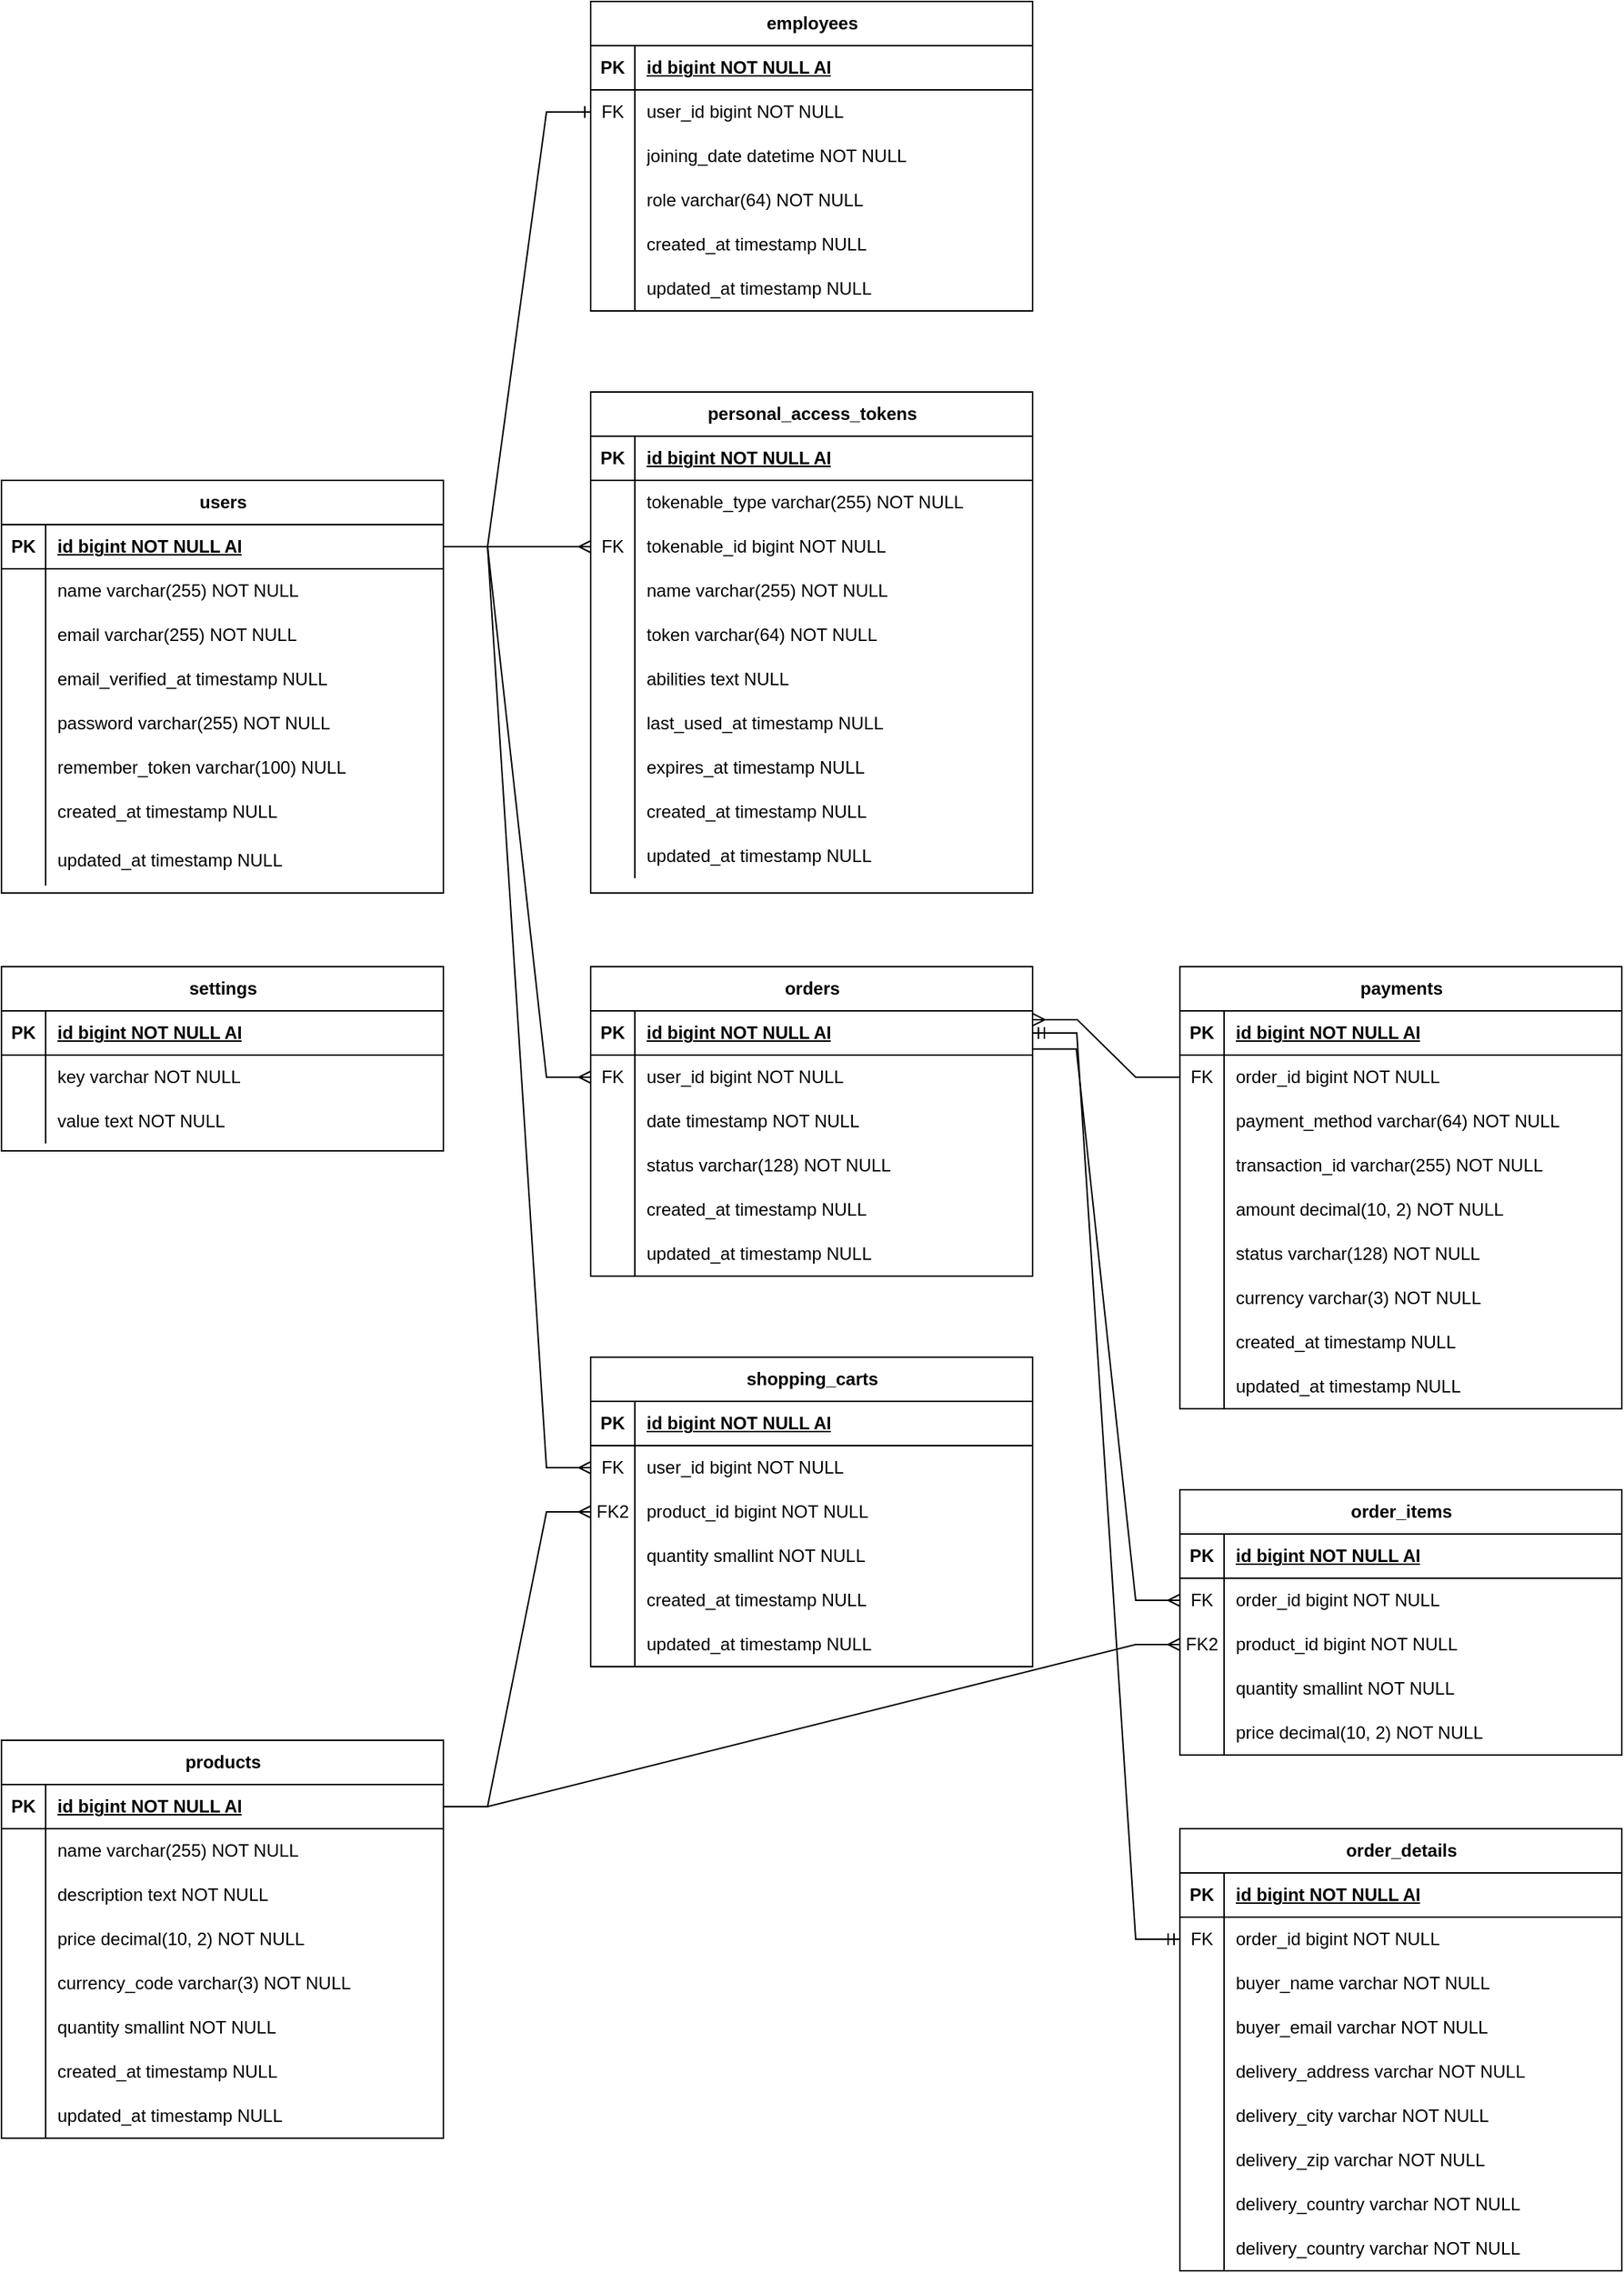 <mxfile version="24.2.5" type="device">
  <diagram id="R2lEEEUBdFMjLlhIrx00" name="Page-1">
    <mxGraphModel dx="154" dy="106" grid="1" gridSize="10" guides="1" tooltips="1" connect="1" arrows="1" fold="1" page="1" pageScale="1" pageWidth="1200" pageHeight="1920" math="0" shadow="0" extFonts="Permanent Marker^https://fonts.googleapis.com/css?family=Permanent+Marker">
      <root>
        <mxCell id="0" />
        <mxCell id="1" parent="0" />
        <mxCell id="s8RcAhK-XwS1-KQ1G8Vy-1" value="users" style="shape=table;startSize=30;container=1;collapsible=1;childLayout=tableLayout;fixedRows=1;rowLines=0;fontStyle=1;align=center;resizeLast=1;html=1;comic=0;enumerate=0;fixDash=0;snapToPoint=0;" parent="1" vertex="1">
          <mxGeometry x="50" y="605" width="300" height="280" as="geometry" />
        </mxCell>
        <mxCell id="s8RcAhK-XwS1-KQ1G8Vy-2" value="" style="shape=tableRow;horizontal=0;startSize=0;swimlaneHead=0;swimlaneBody=0;fillColor=none;collapsible=0;dropTarget=0;points=[[0,0.5],[1,0.5]];portConstraint=eastwest;top=0;left=0;right=0;bottom=1;comic=0;enumerate=0;fixDash=0;snapToPoint=0;" parent="s8RcAhK-XwS1-KQ1G8Vy-1" vertex="1">
          <mxGeometry y="30" width="300" height="30" as="geometry" />
        </mxCell>
        <mxCell id="s8RcAhK-XwS1-KQ1G8Vy-3" value="PK" style="shape=partialRectangle;connectable=0;fillColor=none;top=0;left=0;bottom=0;right=0;fontStyle=1;overflow=hidden;whiteSpace=wrap;html=1;comic=0;enumerate=0;fixDash=0;snapToPoint=0;" parent="s8RcAhK-XwS1-KQ1G8Vy-2" vertex="1">
          <mxGeometry width="30" height="30" as="geometry">
            <mxRectangle width="30" height="30" as="alternateBounds" />
          </mxGeometry>
        </mxCell>
        <mxCell id="s8RcAhK-XwS1-KQ1G8Vy-4" value="&lt;span style=&quot;text-wrap: nowrap;&quot;&gt;id bigint NOT NULL AI&lt;/span&gt;" style="shape=partialRectangle;connectable=0;fillColor=none;top=0;left=0;bottom=0;right=0;align=left;spacingLeft=6;fontStyle=5;overflow=hidden;whiteSpace=wrap;html=1;comic=0;enumerate=0;fixDash=0;snapToPoint=0;" parent="s8RcAhK-XwS1-KQ1G8Vy-2" vertex="1">
          <mxGeometry x="30" width="270" height="30" as="geometry">
            <mxRectangle width="270" height="30" as="alternateBounds" />
          </mxGeometry>
        </mxCell>
        <mxCell id="s8RcAhK-XwS1-KQ1G8Vy-5" value="" style="shape=tableRow;horizontal=0;startSize=0;swimlaneHead=0;swimlaneBody=0;fillColor=none;collapsible=0;dropTarget=0;points=[[0,0.5],[1,0.5]];portConstraint=eastwest;top=0;left=0;right=0;bottom=0;comic=0;enumerate=0;fixDash=0;snapToPoint=0;" parent="s8RcAhK-XwS1-KQ1G8Vy-1" vertex="1">
          <mxGeometry y="60" width="300" height="30" as="geometry" />
        </mxCell>
        <mxCell id="s8RcAhK-XwS1-KQ1G8Vy-6" value="" style="shape=partialRectangle;connectable=0;fillColor=none;top=0;left=0;bottom=0;right=0;editable=1;overflow=hidden;whiteSpace=wrap;html=1;comic=0;enumerate=0;fixDash=0;snapToPoint=0;" parent="s8RcAhK-XwS1-KQ1G8Vy-5" vertex="1">
          <mxGeometry width="30" height="30" as="geometry">
            <mxRectangle width="30" height="30" as="alternateBounds" />
          </mxGeometry>
        </mxCell>
        <mxCell id="s8RcAhK-XwS1-KQ1G8Vy-7" value="&lt;span style=&quot;text-wrap: nowrap;&quot;&gt;name varchar(255) NOT NULL&lt;/span&gt;" style="shape=partialRectangle;connectable=0;fillColor=none;top=0;left=0;bottom=0;right=0;align=left;spacingLeft=6;overflow=hidden;whiteSpace=wrap;html=1;comic=0;enumerate=0;fixDash=0;snapToPoint=0;" parent="s8RcAhK-XwS1-KQ1G8Vy-5" vertex="1">
          <mxGeometry x="30" width="270" height="30" as="geometry">
            <mxRectangle width="270" height="30" as="alternateBounds" />
          </mxGeometry>
        </mxCell>
        <mxCell id="s8RcAhK-XwS1-KQ1G8Vy-8" value="" style="shape=tableRow;horizontal=0;startSize=0;swimlaneHead=0;swimlaneBody=0;fillColor=none;collapsible=0;dropTarget=0;points=[[0,0.5],[1,0.5]];portConstraint=eastwest;top=0;left=0;right=0;bottom=0;comic=0;enumerate=0;fixDash=0;snapToPoint=0;" parent="s8RcAhK-XwS1-KQ1G8Vy-1" vertex="1">
          <mxGeometry y="90" width="300" height="30" as="geometry" />
        </mxCell>
        <mxCell id="s8RcAhK-XwS1-KQ1G8Vy-9" value="" style="shape=partialRectangle;connectable=0;fillColor=none;top=0;left=0;bottom=0;right=0;editable=1;overflow=hidden;whiteSpace=wrap;html=1;comic=0;enumerate=0;fixDash=0;snapToPoint=0;" parent="s8RcAhK-XwS1-KQ1G8Vy-8" vertex="1">
          <mxGeometry width="30" height="30" as="geometry">
            <mxRectangle width="30" height="30" as="alternateBounds" />
          </mxGeometry>
        </mxCell>
        <mxCell id="s8RcAhK-XwS1-KQ1G8Vy-10" value="email varchar(255) NOT NULL" style="shape=partialRectangle;connectable=0;fillColor=none;top=0;left=0;bottom=0;right=0;align=left;spacingLeft=6;overflow=hidden;whiteSpace=wrap;html=1;comic=0;enumerate=0;fixDash=0;snapToPoint=0;" parent="s8RcAhK-XwS1-KQ1G8Vy-8" vertex="1">
          <mxGeometry x="30" width="270" height="30" as="geometry">
            <mxRectangle width="270" height="30" as="alternateBounds" />
          </mxGeometry>
        </mxCell>
        <mxCell id="s8RcAhK-XwS1-KQ1G8Vy-11" value="" style="shape=tableRow;horizontal=0;startSize=0;swimlaneHead=0;swimlaneBody=0;fillColor=none;collapsible=0;dropTarget=0;points=[[0,0.5],[1,0.5]];portConstraint=eastwest;top=0;left=0;right=0;bottom=0;comic=0;enumerate=0;fixDash=0;snapToPoint=0;" parent="s8RcAhK-XwS1-KQ1G8Vy-1" vertex="1">
          <mxGeometry y="120" width="300" height="30" as="geometry" />
        </mxCell>
        <mxCell id="s8RcAhK-XwS1-KQ1G8Vy-12" value="" style="shape=partialRectangle;connectable=0;fillColor=none;top=0;left=0;bottom=0;right=0;editable=1;overflow=hidden;whiteSpace=wrap;html=1;comic=0;enumerate=0;fixDash=0;snapToPoint=0;" parent="s8RcAhK-XwS1-KQ1G8Vy-11" vertex="1">
          <mxGeometry width="30" height="30" as="geometry">
            <mxRectangle width="30" height="30" as="alternateBounds" />
          </mxGeometry>
        </mxCell>
        <mxCell id="s8RcAhK-XwS1-KQ1G8Vy-13" value="email_verified_at timestamp NULL" style="shape=partialRectangle;connectable=0;fillColor=none;top=0;left=0;bottom=0;right=0;align=left;spacingLeft=6;overflow=hidden;whiteSpace=wrap;html=1;comic=0;enumerate=0;fixDash=0;snapToPoint=0;" parent="s8RcAhK-XwS1-KQ1G8Vy-11" vertex="1">
          <mxGeometry x="30" width="270" height="30" as="geometry">
            <mxRectangle width="270" height="30" as="alternateBounds" />
          </mxGeometry>
        </mxCell>
        <mxCell id="s8RcAhK-XwS1-KQ1G8Vy-14" value="" style="shape=tableRow;horizontal=0;startSize=0;swimlaneHead=0;swimlaneBody=0;fillColor=none;collapsible=0;dropTarget=0;points=[[0,0.5],[1,0.5]];portConstraint=eastwest;top=0;left=0;right=0;bottom=0;comic=0;enumerate=0;fixDash=0;snapToPoint=0;" parent="s8RcAhK-XwS1-KQ1G8Vy-1" vertex="1">
          <mxGeometry y="150" width="300" height="30" as="geometry" />
        </mxCell>
        <mxCell id="s8RcAhK-XwS1-KQ1G8Vy-15" value="" style="shape=partialRectangle;connectable=0;fillColor=none;top=0;left=0;bottom=0;right=0;editable=1;overflow=hidden;whiteSpace=wrap;html=1;comic=0;enumerate=0;fixDash=0;snapToPoint=0;" parent="s8RcAhK-XwS1-KQ1G8Vy-14" vertex="1">
          <mxGeometry width="30" height="30" as="geometry">
            <mxRectangle width="30" height="30" as="alternateBounds" />
          </mxGeometry>
        </mxCell>
        <mxCell id="s8RcAhK-XwS1-KQ1G8Vy-16" value="password varchar(255) NOT NULL" style="shape=partialRectangle;connectable=0;fillColor=none;top=0;left=0;bottom=0;right=0;align=left;spacingLeft=6;overflow=hidden;whiteSpace=wrap;html=1;comic=0;enumerate=0;fixDash=0;snapToPoint=0;" parent="s8RcAhK-XwS1-KQ1G8Vy-14" vertex="1">
          <mxGeometry x="30" width="270" height="30" as="geometry">
            <mxRectangle width="270" height="30" as="alternateBounds" />
          </mxGeometry>
        </mxCell>
        <mxCell id="s8RcAhK-XwS1-KQ1G8Vy-33" value="" style="shape=tableRow;horizontal=0;startSize=0;swimlaneHead=0;swimlaneBody=0;fillColor=none;collapsible=0;dropTarget=0;points=[[0,0.5],[1,0.5]];portConstraint=eastwest;top=0;left=0;right=0;bottom=0;comic=0;enumerate=0;fixDash=0;snapToPoint=0;" parent="s8RcAhK-XwS1-KQ1G8Vy-1" vertex="1">
          <mxGeometry y="180" width="300" height="30" as="geometry" />
        </mxCell>
        <mxCell id="s8RcAhK-XwS1-KQ1G8Vy-34" value="" style="shape=partialRectangle;connectable=0;fillColor=none;top=0;left=0;bottom=0;right=0;editable=1;overflow=hidden;whiteSpace=wrap;html=1;comic=0;enumerate=0;fixDash=0;snapToPoint=0;" parent="s8RcAhK-XwS1-KQ1G8Vy-33" vertex="1">
          <mxGeometry width="30" height="30" as="geometry">
            <mxRectangle width="30" height="30" as="alternateBounds" />
          </mxGeometry>
        </mxCell>
        <mxCell id="s8RcAhK-XwS1-KQ1G8Vy-35" value="remember_token varchar(100) NULL" style="shape=partialRectangle;connectable=0;fillColor=none;top=0;left=0;bottom=0;right=0;align=left;spacingLeft=6;overflow=hidden;whiteSpace=wrap;html=1;comic=0;enumerate=0;fixDash=0;snapToPoint=0;" parent="s8RcAhK-XwS1-KQ1G8Vy-33" vertex="1">
          <mxGeometry x="30" width="270" height="30" as="geometry">
            <mxRectangle width="270" height="30" as="alternateBounds" />
          </mxGeometry>
        </mxCell>
        <mxCell id="s8RcAhK-XwS1-KQ1G8Vy-36" value="" style="shape=tableRow;horizontal=0;startSize=0;swimlaneHead=0;swimlaneBody=0;fillColor=none;collapsible=0;dropTarget=0;points=[[0,0.5],[1,0.5]];portConstraint=eastwest;top=0;left=0;right=0;bottom=0;comic=0;enumerate=0;fixDash=0;snapToPoint=0;" parent="s8RcAhK-XwS1-KQ1G8Vy-1" vertex="1">
          <mxGeometry y="210" width="300" height="30" as="geometry" />
        </mxCell>
        <mxCell id="s8RcAhK-XwS1-KQ1G8Vy-37" value="" style="shape=partialRectangle;connectable=0;fillColor=none;top=0;left=0;bottom=0;right=0;editable=1;overflow=hidden;whiteSpace=wrap;html=1;comic=0;enumerate=0;fixDash=0;snapToPoint=0;" parent="s8RcAhK-XwS1-KQ1G8Vy-36" vertex="1">
          <mxGeometry width="30" height="30" as="geometry">
            <mxRectangle width="30" height="30" as="alternateBounds" />
          </mxGeometry>
        </mxCell>
        <mxCell id="s8RcAhK-XwS1-KQ1G8Vy-38" value="created_at timestamp NULL" style="shape=partialRectangle;connectable=0;fillColor=none;top=0;left=0;bottom=0;right=0;align=left;spacingLeft=6;overflow=hidden;whiteSpace=wrap;html=1;comic=0;enumerate=0;fixDash=0;snapToPoint=0;" parent="s8RcAhK-XwS1-KQ1G8Vy-36" vertex="1">
          <mxGeometry x="30" width="270" height="30" as="geometry">
            <mxRectangle width="270" height="30" as="alternateBounds" />
          </mxGeometry>
        </mxCell>
        <mxCell id="s8RcAhK-XwS1-KQ1G8Vy-39" value="" style="shape=tableRow;horizontal=0;startSize=0;swimlaneHead=0;swimlaneBody=0;fillColor=none;collapsible=0;dropTarget=0;points=[[0,0.5],[1,0.5]];portConstraint=eastwest;top=0;left=0;right=0;bottom=0;comic=0;enumerate=0;fixDash=0;snapToPoint=0;" parent="s8RcAhK-XwS1-KQ1G8Vy-1" vertex="1">
          <mxGeometry y="240" width="300" height="35" as="geometry" />
        </mxCell>
        <mxCell id="s8RcAhK-XwS1-KQ1G8Vy-40" value="" style="shape=partialRectangle;connectable=0;fillColor=none;top=0;left=0;bottom=0;right=0;editable=1;overflow=hidden;whiteSpace=wrap;html=1;comic=0;enumerate=0;fixDash=0;snapToPoint=0;" parent="s8RcAhK-XwS1-KQ1G8Vy-39" vertex="1">
          <mxGeometry width="30" height="35" as="geometry">
            <mxRectangle width="30" height="35" as="alternateBounds" />
          </mxGeometry>
        </mxCell>
        <mxCell id="s8RcAhK-XwS1-KQ1G8Vy-41" value="updated_at timestamp NULL" style="shape=partialRectangle;connectable=0;fillColor=none;top=0;left=0;bottom=0;right=0;align=left;spacingLeft=6;overflow=hidden;whiteSpace=wrap;html=1;comic=0;enumerate=0;fixDash=0;snapToPoint=0;" parent="s8RcAhK-XwS1-KQ1G8Vy-39" vertex="1">
          <mxGeometry x="30" width="270" height="35" as="geometry">
            <mxRectangle width="270" height="35" as="alternateBounds" />
          </mxGeometry>
        </mxCell>
        <mxCell id="s8RcAhK-XwS1-KQ1G8Vy-42" value="personal_access_tokens" style="shape=table;startSize=30;container=1;collapsible=1;childLayout=tableLayout;fixedRows=1;rowLines=0;fontStyle=1;align=center;resizeLast=1;html=1;comic=0;enumerate=0;fixDash=0;snapToPoint=0;" parent="1" vertex="1">
          <mxGeometry x="450" y="545" width="300" height="340" as="geometry" />
        </mxCell>
        <mxCell id="s8RcAhK-XwS1-KQ1G8Vy-43" value="" style="shape=tableRow;horizontal=0;startSize=0;swimlaneHead=0;swimlaneBody=0;fillColor=none;collapsible=0;dropTarget=0;points=[[0,0.5],[1,0.5]];portConstraint=eastwest;top=0;left=0;right=0;bottom=1;comic=0;enumerate=0;fixDash=0;snapToPoint=0;" parent="s8RcAhK-XwS1-KQ1G8Vy-42" vertex="1">
          <mxGeometry y="30" width="300" height="30" as="geometry" />
        </mxCell>
        <mxCell id="s8RcAhK-XwS1-KQ1G8Vy-44" value="PK" style="shape=partialRectangle;connectable=0;fillColor=none;top=0;left=0;bottom=0;right=0;fontStyle=1;overflow=hidden;whiteSpace=wrap;html=1;comic=0;enumerate=0;fixDash=0;snapToPoint=0;" parent="s8RcAhK-XwS1-KQ1G8Vy-43" vertex="1">
          <mxGeometry width="30" height="30" as="geometry">
            <mxRectangle width="30" height="30" as="alternateBounds" />
          </mxGeometry>
        </mxCell>
        <mxCell id="s8RcAhK-XwS1-KQ1G8Vy-45" value="&lt;span style=&quot;text-wrap: nowrap;&quot;&gt;id bigint NOT NULL AI&lt;/span&gt;" style="shape=partialRectangle;connectable=0;fillColor=none;top=0;left=0;bottom=0;right=0;align=left;spacingLeft=6;fontStyle=5;overflow=hidden;whiteSpace=wrap;html=1;comic=0;enumerate=0;fixDash=0;snapToPoint=0;" parent="s8RcAhK-XwS1-KQ1G8Vy-43" vertex="1">
          <mxGeometry x="30" width="270" height="30" as="geometry">
            <mxRectangle width="270" height="30" as="alternateBounds" />
          </mxGeometry>
        </mxCell>
        <mxCell id="s8RcAhK-XwS1-KQ1G8Vy-46" value="" style="shape=tableRow;horizontal=0;startSize=0;swimlaneHead=0;swimlaneBody=0;fillColor=none;collapsible=0;dropTarget=0;points=[[0,0.5],[1,0.5]];portConstraint=eastwest;top=0;left=0;right=0;bottom=0;comic=0;enumerate=0;fixDash=0;snapToPoint=0;" parent="s8RcAhK-XwS1-KQ1G8Vy-42" vertex="1">
          <mxGeometry y="60" width="300" height="30" as="geometry" />
        </mxCell>
        <mxCell id="s8RcAhK-XwS1-KQ1G8Vy-47" value="" style="shape=partialRectangle;connectable=0;fillColor=none;top=0;left=0;bottom=0;right=0;editable=1;overflow=hidden;whiteSpace=wrap;html=1;comic=0;enumerate=0;fixDash=0;snapToPoint=0;" parent="s8RcAhK-XwS1-KQ1G8Vy-46" vertex="1">
          <mxGeometry width="30" height="30" as="geometry">
            <mxRectangle width="30" height="30" as="alternateBounds" />
          </mxGeometry>
        </mxCell>
        <mxCell id="s8RcAhK-XwS1-KQ1G8Vy-48" value="tokenable_type varchar(255) NOT NULL" style="shape=partialRectangle;connectable=0;fillColor=none;top=0;left=0;bottom=0;right=0;align=left;spacingLeft=6;overflow=hidden;whiteSpace=wrap;html=1;comic=0;enumerate=0;fixDash=0;snapToPoint=0;" parent="s8RcAhK-XwS1-KQ1G8Vy-46" vertex="1">
          <mxGeometry x="30" width="270" height="30" as="geometry">
            <mxRectangle width="270" height="30" as="alternateBounds" />
          </mxGeometry>
        </mxCell>
        <mxCell id="s8RcAhK-XwS1-KQ1G8Vy-49" value="" style="shape=tableRow;horizontal=0;startSize=0;swimlaneHead=0;swimlaneBody=0;fillColor=none;collapsible=0;dropTarget=0;points=[[0,0.5],[1,0.5]];portConstraint=eastwest;top=0;left=0;right=0;bottom=0;comic=0;enumerate=0;fixDash=0;snapToPoint=0;" parent="s8RcAhK-XwS1-KQ1G8Vy-42" vertex="1">
          <mxGeometry y="90" width="300" height="30" as="geometry" />
        </mxCell>
        <mxCell id="s8RcAhK-XwS1-KQ1G8Vy-50" value="FK" style="shape=partialRectangle;connectable=0;fillColor=none;top=0;left=0;bottom=0;right=0;editable=1;overflow=hidden;whiteSpace=wrap;html=1;comic=0;enumerate=0;fixDash=0;snapToPoint=0;" parent="s8RcAhK-XwS1-KQ1G8Vy-49" vertex="1">
          <mxGeometry width="30" height="30" as="geometry">
            <mxRectangle width="30" height="30" as="alternateBounds" />
          </mxGeometry>
        </mxCell>
        <mxCell id="s8RcAhK-XwS1-KQ1G8Vy-51" value="tokenable_id bigint NOT NULL" style="shape=partialRectangle;connectable=0;fillColor=none;top=0;left=0;bottom=0;right=0;align=left;spacingLeft=6;overflow=hidden;whiteSpace=wrap;html=1;comic=0;enumerate=0;fixDash=0;snapToPoint=0;" parent="s8RcAhK-XwS1-KQ1G8Vy-49" vertex="1">
          <mxGeometry x="30" width="270" height="30" as="geometry">
            <mxRectangle width="270" height="30" as="alternateBounds" />
          </mxGeometry>
        </mxCell>
        <mxCell id="s8RcAhK-XwS1-KQ1G8Vy-52" value="" style="shape=tableRow;horizontal=0;startSize=0;swimlaneHead=0;swimlaneBody=0;fillColor=none;collapsible=0;dropTarget=0;points=[[0,0.5],[1,0.5]];portConstraint=eastwest;top=0;left=0;right=0;bottom=0;comic=0;enumerate=0;fixDash=0;snapToPoint=0;" parent="s8RcAhK-XwS1-KQ1G8Vy-42" vertex="1">
          <mxGeometry y="120" width="300" height="30" as="geometry" />
        </mxCell>
        <mxCell id="s8RcAhK-XwS1-KQ1G8Vy-53" value="" style="shape=partialRectangle;connectable=0;fillColor=none;top=0;left=0;bottom=0;right=0;editable=1;overflow=hidden;whiteSpace=wrap;html=1;comic=0;enumerate=0;fixDash=0;snapToPoint=0;" parent="s8RcAhK-XwS1-KQ1G8Vy-52" vertex="1">
          <mxGeometry width="30" height="30" as="geometry">
            <mxRectangle width="30" height="30" as="alternateBounds" />
          </mxGeometry>
        </mxCell>
        <mxCell id="s8RcAhK-XwS1-KQ1G8Vy-54" value="name varchar(255) NOT NULL" style="shape=partialRectangle;connectable=0;fillColor=none;top=0;left=0;bottom=0;right=0;align=left;spacingLeft=6;overflow=hidden;whiteSpace=wrap;html=1;comic=0;enumerate=0;fixDash=0;snapToPoint=0;" parent="s8RcAhK-XwS1-KQ1G8Vy-52" vertex="1">
          <mxGeometry x="30" width="270" height="30" as="geometry">
            <mxRectangle width="270" height="30" as="alternateBounds" />
          </mxGeometry>
        </mxCell>
        <mxCell id="s8RcAhK-XwS1-KQ1G8Vy-55" value="" style="shape=tableRow;horizontal=0;startSize=0;swimlaneHead=0;swimlaneBody=0;fillColor=none;collapsible=0;dropTarget=0;points=[[0,0.5],[1,0.5]];portConstraint=eastwest;top=0;left=0;right=0;bottom=0;comic=0;enumerate=0;fixDash=0;snapToPoint=0;" parent="s8RcAhK-XwS1-KQ1G8Vy-42" vertex="1">
          <mxGeometry y="150" width="300" height="30" as="geometry" />
        </mxCell>
        <mxCell id="s8RcAhK-XwS1-KQ1G8Vy-56" value="" style="shape=partialRectangle;connectable=0;fillColor=none;top=0;left=0;bottom=0;right=0;editable=1;overflow=hidden;whiteSpace=wrap;html=1;comic=0;enumerate=0;fixDash=0;snapToPoint=0;" parent="s8RcAhK-XwS1-KQ1G8Vy-55" vertex="1">
          <mxGeometry width="30" height="30" as="geometry">
            <mxRectangle width="30" height="30" as="alternateBounds" />
          </mxGeometry>
        </mxCell>
        <mxCell id="s8RcAhK-XwS1-KQ1G8Vy-57" value="token varchar(64) NOT NULL" style="shape=partialRectangle;connectable=0;fillColor=none;top=0;left=0;bottom=0;right=0;align=left;spacingLeft=6;overflow=hidden;whiteSpace=wrap;html=1;comic=0;enumerate=0;fixDash=0;snapToPoint=0;" parent="s8RcAhK-XwS1-KQ1G8Vy-55" vertex="1">
          <mxGeometry x="30" width="270" height="30" as="geometry">
            <mxRectangle width="270" height="30" as="alternateBounds" />
          </mxGeometry>
        </mxCell>
        <mxCell id="s8RcAhK-XwS1-KQ1G8Vy-58" value="" style="shape=tableRow;horizontal=0;startSize=0;swimlaneHead=0;swimlaneBody=0;fillColor=none;collapsible=0;dropTarget=0;points=[[0,0.5],[1,0.5]];portConstraint=eastwest;top=0;left=0;right=0;bottom=0;comic=0;enumerate=0;fixDash=0;snapToPoint=0;" parent="s8RcAhK-XwS1-KQ1G8Vy-42" vertex="1">
          <mxGeometry y="180" width="300" height="30" as="geometry" />
        </mxCell>
        <mxCell id="s8RcAhK-XwS1-KQ1G8Vy-59" value="" style="shape=partialRectangle;connectable=0;fillColor=none;top=0;left=0;bottom=0;right=0;editable=1;overflow=hidden;whiteSpace=wrap;html=1;comic=0;enumerate=0;fixDash=0;snapToPoint=0;" parent="s8RcAhK-XwS1-KQ1G8Vy-58" vertex="1">
          <mxGeometry width="30" height="30" as="geometry">
            <mxRectangle width="30" height="30" as="alternateBounds" />
          </mxGeometry>
        </mxCell>
        <mxCell id="s8RcAhK-XwS1-KQ1G8Vy-60" value="abilities text NULL" style="shape=partialRectangle;connectable=0;fillColor=none;top=0;left=0;bottom=0;right=0;align=left;spacingLeft=6;overflow=hidden;whiteSpace=wrap;html=1;comic=0;enumerate=0;fixDash=0;snapToPoint=0;" parent="s8RcAhK-XwS1-KQ1G8Vy-58" vertex="1">
          <mxGeometry x="30" width="270" height="30" as="geometry">
            <mxRectangle width="270" height="30" as="alternateBounds" />
          </mxGeometry>
        </mxCell>
        <mxCell id="s8RcAhK-XwS1-KQ1G8Vy-61" value="" style="shape=tableRow;horizontal=0;startSize=0;swimlaneHead=0;swimlaneBody=0;fillColor=none;collapsible=0;dropTarget=0;points=[[0,0.5],[1,0.5]];portConstraint=eastwest;top=0;left=0;right=0;bottom=0;comic=0;enumerate=0;fixDash=0;snapToPoint=0;" parent="s8RcAhK-XwS1-KQ1G8Vy-42" vertex="1">
          <mxGeometry y="210" width="300" height="30" as="geometry" />
        </mxCell>
        <mxCell id="s8RcAhK-XwS1-KQ1G8Vy-62" value="" style="shape=partialRectangle;connectable=0;fillColor=none;top=0;left=0;bottom=0;right=0;editable=1;overflow=hidden;whiteSpace=wrap;html=1;comic=0;enumerate=0;fixDash=0;snapToPoint=0;" parent="s8RcAhK-XwS1-KQ1G8Vy-61" vertex="1">
          <mxGeometry width="30" height="30" as="geometry">
            <mxRectangle width="30" height="30" as="alternateBounds" />
          </mxGeometry>
        </mxCell>
        <mxCell id="s8RcAhK-XwS1-KQ1G8Vy-63" value="last_used_at timestamp NULL" style="shape=partialRectangle;connectable=0;fillColor=none;top=0;left=0;bottom=0;right=0;align=left;spacingLeft=6;overflow=hidden;whiteSpace=wrap;html=1;comic=0;enumerate=0;fixDash=0;snapToPoint=0;" parent="s8RcAhK-XwS1-KQ1G8Vy-61" vertex="1">
          <mxGeometry x="30" width="270" height="30" as="geometry">
            <mxRectangle width="270" height="30" as="alternateBounds" />
          </mxGeometry>
        </mxCell>
        <mxCell id="s8RcAhK-XwS1-KQ1G8Vy-86" value="" style="shape=tableRow;horizontal=0;startSize=0;swimlaneHead=0;swimlaneBody=0;fillColor=none;collapsible=0;dropTarget=0;points=[[0,0.5],[1,0.5]];portConstraint=eastwest;top=0;left=0;right=0;bottom=0;comic=0;enumerate=0;fixDash=0;snapToPoint=0;" parent="s8RcAhK-XwS1-KQ1G8Vy-42" vertex="1">
          <mxGeometry y="240" width="300" height="30" as="geometry" />
        </mxCell>
        <mxCell id="s8RcAhK-XwS1-KQ1G8Vy-87" value="" style="shape=partialRectangle;connectable=0;fillColor=none;top=0;left=0;bottom=0;right=0;editable=1;overflow=hidden;whiteSpace=wrap;html=1;comic=0;enumerate=0;fixDash=0;snapToPoint=0;" parent="s8RcAhK-XwS1-KQ1G8Vy-86" vertex="1">
          <mxGeometry width="30" height="30" as="geometry">
            <mxRectangle width="30" height="30" as="alternateBounds" />
          </mxGeometry>
        </mxCell>
        <mxCell id="s8RcAhK-XwS1-KQ1G8Vy-88" value="expires_at timestamp NULL" style="shape=partialRectangle;connectable=0;fillColor=none;top=0;left=0;bottom=0;right=0;align=left;spacingLeft=6;overflow=hidden;whiteSpace=wrap;html=1;comic=0;enumerate=0;fixDash=0;snapToPoint=0;" parent="s8RcAhK-XwS1-KQ1G8Vy-86" vertex="1">
          <mxGeometry x="30" width="270" height="30" as="geometry">
            <mxRectangle width="270" height="30" as="alternateBounds" />
          </mxGeometry>
        </mxCell>
        <mxCell id="s8RcAhK-XwS1-KQ1G8Vy-89" value="" style="shape=tableRow;horizontal=0;startSize=0;swimlaneHead=0;swimlaneBody=0;fillColor=none;collapsible=0;dropTarget=0;points=[[0,0.5],[1,0.5]];portConstraint=eastwest;top=0;left=0;right=0;bottom=0;comic=0;enumerate=0;fixDash=0;snapToPoint=0;" parent="s8RcAhK-XwS1-KQ1G8Vy-42" vertex="1">
          <mxGeometry y="270" width="300" height="30" as="geometry" />
        </mxCell>
        <mxCell id="s8RcAhK-XwS1-KQ1G8Vy-90" value="" style="shape=partialRectangle;connectable=0;fillColor=none;top=0;left=0;bottom=0;right=0;editable=1;overflow=hidden;whiteSpace=wrap;html=1;comic=0;enumerate=0;fixDash=0;snapToPoint=0;" parent="s8RcAhK-XwS1-KQ1G8Vy-89" vertex="1">
          <mxGeometry width="30" height="30" as="geometry">
            <mxRectangle width="30" height="30" as="alternateBounds" />
          </mxGeometry>
        </mxCell>
        <mxCell id="s8RcAhK-XwS1-KQ1G8Vy-91" value="created_at timestamp NULL" style="shape=partialRectangle;connectable=0;fillColor=none;top=0;left=0;bottom=0;right=0;align=left;spacingLeft=6;overflow=hidden;whiteSpace=wrap;html=1;comic=0;enumerate=0;fixDash=0;snapToPoint=0;" parent="s8RcAhK-XwS1-KQ1G8Vy-89" vertex="1">
          <mxGeometry x="30" width="270" height="30" as="geometry">
            <mxRectangle width="270" height="30" as="alternateBounds" />
          </mxGeometry>
        </mxCell>
        <mxCell id="s8RcAhK-XwS1-KQ1G8Vy-92" value="" style="shape=tableRow;horizontal=0;startSize=0;swimlaneHead=0;swimlaneBody=0;fillColor=none;collapsible=0;dropTarget=0;points=[[0,0.5],[1,0.5]];portConstraint=eastwest;top=0;left=0;right=0;bottom=0;comic=0;enumerate=0;fixDash=0;snapToPoint=0;" parent="s8RcAhK-XwS1-KQ1G8Vy-42" vertex="1">
          <mxGeometry y="300" width="300" height="30" as="geometry" />
        </mxCell>
        <mxCell id="s8RcAhK-XwS1-KQ1G8Vy-93" value="" style="shape=partialRectangle;connectable=0;fillColor=none;top=0;left=0;bottom=0;right=0;editable=1;overflow=hidden;whiteSpace=wrap;html=1;comic=0;enumerate=0;fixDash=0;snapToPoint=0;" parent="s8RcAhK-XwS1-KQ1G8Vy-92" vertex="1">
          <mxGeometry width="30" height="30" as="geometry">
            <mxRectangle width="30" height="30" as="alternateBounds" />
          </mxGeometry>
        </mxCell>
        <mxCell id="s8RcAhK-XwS1-KQ1G8Vy-94" value="updated_at timestamp NULL" style="shape=partialRectangle;connectable=0;fillColor=none;top=0;left=0;bottom=0;right=0;align=left;spacingLeft=6;overflow=hidden;whiteSpace=wrap;html=1;comic=0;enumerate=0;fixDash=0;snapToPoint=0;" parent="s8RcAhK-XwS1-KQ1G8Vy-92" vertex="1">
          <mxGeometry x="30" width="270" height="30" as="geometry">
            <mxRectangle width="270" height="30" as="alternateBounds" />
          </mxGeometry>
        </mxCell>
        <mxCell id="s8RcAhK-XwS1-KQ1G8Vy-96" value="" style="edgeStyle=entityRelationEdgeStyle;fontSize=12;html=1;endArrow=ERmany;rounded=0;exitX=1;exitY=0.5;exitDx=0;exitDy=0;entryX=0;entryY=0.5;entryDx=0;entryDy=0;comic=0;enumerate=0;fixDash=0;snapToPoint=0;" parent="1" source="s8RcAhK-XwS1-KQ1G8Vy-2" target="s8RcAhK-XwS1-KQ1G8Vy-49" edge="1">
          <mxGeometry width="100" height="100" relative="1" as="geometry">
            <mxPoint x="370" y="745" as="sourcePoint" />
            <mxPoint x="470" y="645" as="targetPoint" />
          </mxGeometry>
        </mxCell>
        <mxCell id="s8RcAhK-XwS1-KQ1G8Vy-97" value="products" style="shape=table;startSize=30;container=1;collapsible=1;childLayout=tableLayout;fixedRows=1;rowLines=0;fontStyle=1;align=center;resizeLast=1;html=1;comic=0;enumerate=0;fixDash=0;snapToPoint=0;" parent="1" vertex="1">
          <mxGeometry x="50" y="1460" width="300" height="270" as="geometry" />
        </mxCell>
        <mxCell id="s8RcAhK-XwS1-KQ1G8Vy-98" value="" style="shape=tableRow;horizontal=0;startSize=0;swimlaneHead=0;swimlaneBody=0;fillColor=none;collapsible=0;dropTarget=0;points=[[0,0.5],[1,0.5]];portConstraint=eastwest;top=0;left=0;right=0;bottom=1;comic=0;enumerate=0;fixDash=0;snapToPoint=0;" parent="s8RcAhK-XwS1-KQ1G8Vy-97" vertex="1">
          <mxGeometry y="30" width="300" height="30" as="geometry" />
        </mxCell>
        <mxCell id="s8RcAhK-XwS1-KQ1G8Vy-99" value="PK" style="shape=partialRectangle;connectable=0;fillColor=none;top=0;left=0;bottom=0;right=0;fontStyle=1;overflow=hidden;whiteSpace=wrap;html=1;comic=0;enumerate=0;fixDash=0;snapToPoint=0;" parent="s8RcAhK-XwS1-KQ1G8Vy-98" vertex="1">
          <mxGeometry width="30" height="30" as="geometry">
            <mxRectangle width="30" height="30" as="alternateBounds" />
          </mxGeometry>
        </mxCell>
        <mxCell id="s8RcAhK-XwS1-KQ1G8Vy-100" value="&lt;span style=&quot;text-wrap: nowrap;&quot;&gt;id bigint NOT NULL AI&lt;/span&gt;" style="shape=partialRectangle;connectable=0;fillColor=none;top=0;left=0;bottom=0;right=0;align=left;spacingLeft=6;fontStyle=5;overflow=hidden;whiteSpace=wrap;html=1;comic=0;enumerate=0;fixDash=0;snapToPoint=0;" parent="s8RcAhK-XwS1-KQ1G8Vy-98" vertex="1">
          <mxGeometry x="30" width="270" height="30" as="geometry">
            <mxRectangle width="270" height="30" as="alternateBounds" />
          </mxGeometry>
        </mxCell>
        <mxCell id="s8RcAhK-XwS1-KQ1G8Vy-101" value="" style="shape=tableRow;horizontal=0;startSize=0;swimlaneHead=0;swimlaneBody=0;fillColor=none;collapsible=0;dropTarget=0;points=[[0,0.5],[1,0.5]];portConstraint=eastwest;top=0;left=0;right=0;bottom=0;comic=0;enumerate=0;fixDash=0;snapToPoint=0;" parent="s8RcAhK-XwS1-KQ1G8Vy-97" vertex="1">
          <mxGeometry y="60" width="300" height="30" as="geometry" />
        </mxCell>
        <mxCell id="s8RcAhK-XwS1-KQ1G8Vy-102" value="" style="shape=partialRectangle;connectable=0;fillColor=none;top=0;left=0;bottom=0;right=0;editable=1;overflow=hidden;whiteSpace=wrap;html=1;comic=0;enumerate=0;fixDash=0;snapToPoint=0;" parent="s8RcAhK-XwS1-KQ1G8Vy-101" vertex="1">
          <mxGeometry width="30" height="30" as="geometry">
            <mxRectangle width="30" height="30" as="alternateBounds" />
          </mxGeometry>
        </mxCell>
        <mxCell id="s8RcAhK-XwS1-KQ1G8Vy-103" value="&lt;span style=&quot;text-wrap: nowrap;&quot;&gt;name varchar(255) NOT NULL&lt;/span&gt;" style="shape=partialRectangle;connectable=0;fillColor=none;top=0;left=0;bottom=0;right=0;align=left;spacingLeft=6;overflow=hidden;whiteSpace=wrap;html=1;comic=0;enumerate=0;fixDash=0;snapToPoint=0;" parent="s8RcAhK-XwS1-KQ1G8Vy-101" vertex="1">
          <mxGeometry x="30" width="270" height="30" as="geometry">
            <mxRectangle width="270" height="30" as="alternateBounds" />
          </mxGeometry>
        </mxCell>
        <mxCell id="s8RcAhK-XwS1-KQ1G8Vy-104" value="" style="shape=tableRow;horizontal=0;startSize=0;swimlaneHead=0;swimlaneBody=0;fillColor=none;collapsible=0;dropTarget=0;points=[[0,0.5],[1,0.5]];portConstraint=eastwest;top=0;left=0;right=0;bottom=0;comic=0;enumerate=0;fixDash=0;snapToPoint=0;" parent="s8RcAhK-XwS1-KQ1G8Vy-97" vertex="1">
          <mxGeometry y="90" width="300" height="30" as="geometry" />
        </mxCell>
        <mxCell id="s8RcAhK-XwS1-KQ1G8Vy-105" value="" style="shape=partialRectangle;connectable=0;fillColor=none;top=0;left=0;bottom=0;right=0;editable=1;overflow=hidden;whiteSpace=wrap;html=1;comic=0;enumerate=0;fixDash=0;snapToPoint=0;" parent="s8RcAhK-XwS1-KQ1G8Vy-104" vertex="1">
          <mxGeometry width="30" height="30" as="geometry">
            <mxRectangle width="30" height="30" as="alternateBounds" />
          </mxGeometry>
        </mxCell>
        <mxCell id="s8RcAhK-XwS1-KQ1G8Vy-106" value="description text NOT NULL" style="shape=partialRectangle;connectable=0;fillColor=none;top=0;left=0;bottom=0;right=0;align=left;spacingLeft=6;overflow=hidden;whiteSpace=wrap;html=1;comic=0;enumerate=0;fixDash=0;snapToPoint=0;" parent="s8RcAhK-XwS1-KQ1G8Vy-104" vertex="1">
          <mxGeometry x="30" width="270" height="30" as="geometry">
            <mxRectangle width="270" height="30" as="alternateBounds" />
          </mxGeometry>
        </mxCell>
        <mxCell id="s8RcAhK-XwS1-KQ1G8Vy-107" value="" style="shape=tableRow;horizontal=0;startSize=0;swimlaneHead=0;swimlaneBody=0;fillColor=none;collapsible=0;dropTarget=0;points=[[0,0.5],[1,0.5]];portConstraint=eastwest;top=0;left=0;right=0;bottom=0;comic=0;enumerate=0;fixDash=0;snapToPoint=0;" parent="s8RcAhK-XwS1-KQ1G8Vy-97" vertex="1">
          <mxGeometry y="120" width="300" height="30" as="geometry" />
        </mxCell>
        <mxCell id="s8RcAhK-XwS1-KQ1G8Vy-108" value="" style="shape=partialRectangle;connectable=0;fillColor=none;top=0;left=0;bottom=0;right=0;editable=1;overflow=hidden;whiteSpace=wrap;html=1;comic=0;enumerate=0;fixDash=0;snapToPoint=0;" parent="s8RcAhK-XwS1-KQ1G8Vy-107" vertex="1">
          <mxGeometry width="30" height="30" as="geometry">
            <mxRectangle width="30" height="30" as="alternateBounds" />
          </mxGeometry>
        </mxCell>
        <mxCell id="s8RcAhK-XwS1-KQ1G8Vy-109" value="price decimal(10, 2) NOT NULL" style="shape=partialRectangle;connectable=0;fillColor=none;top=0;left=0;bottom=0;right=0;align=left;spacingLeft=6;overflow=hidden;whiteSpace=wrap;html=1;comic=0;enumerate=0;fixDash=0;snapToPoint=0;" parent="s8RcAhK-XwS1-KQ1G8Vy-107" vertex="1">
          <mxGeometry x="30" width="270" height="30" as="geometry">
            <mxRectangle width="270" height="30" as="alternateBounds" />
          </mxGeometry>
        </mxCell>
        <mxCell id="s8RcAhK-XwS1-KQ1G8Vy-110" value="" style="shape=tableRow;horizontal=0;startSize=0;swimlaneHead=0;swimlaneBody=0;fillColor=none;collapsible=0;dropTarget=0;points=[[0,0.5],[1,0.5]];portConstraint=eastwest;top=0;left=0;right=0;bottom=0;comic=0;enumerate=0;fixDash=0;snapToPoint=0;" parent="s8RcAhK-XwS1-KQ1G8Vy-97" vertex="1">
          <mxGeometry y="150" width="300" height="30" as="geometry" />
        </mxCell>
        <mxCell id="s8RcAhK-XwS1-KQ1G8Vy-111" value="" style="shape=partialRectangle;connectable=0;fillColor=none;top=0;left=0;bottom=0;right=0;editable=1;overflow=hidden;whiteSpace=wrap;html=1;comic=0;enumerate=0;fixDash=0;snapToPoint=0;" parent="s8RcAhK-XwS1-KQ1G8Vy-110" vertex="1">
          <mxGeometry width="30" height="30" as="geometry">
            <mxRectangle width="30" height="30" as="alternateBounds" />
          </mxGeometry>
        </mxCell>
        <mxCell id="s8RcAhK-XwS1-KQ1G8Vy-112" value="currency_code varchar(3) NOT NULL" style="shape=partialRectangle;connectable=0;fillColor=none;top=0;left=0;bottom=0;right=0;align=left;spacingLeft=6;overflow=hidden;whiteSpace=wrap;html=1;comic=0;enumerate=0;fixDash=0;snapToPoint=0;" parent="s8RcAhK-XwS1-KQ1G8Vy-110" vertex="1">
          <mxGeometry x="30" width="270" height="30" as="geometry">
            <mxRectangle width="270" height="30" as="alternateBounds" />
          </mxGeometry>
        </mxCell>
        <mxCell id="s8RcAhK-XwS1-KQ1G8Vy-113" value="" style="shape=tableRow;horizontal=0;startSize=0;swimlaneHead=0;swimlaneBody=0;fillColor=none;collapsible=0;dropTarget=0;points=[[0,0.5],[1,0.5]];portConstraint=eastwest;top=0;left=0;right=0;bottom=0;comic=0;enumerate=0;fixDash=0;snapToPoint=0;" parent="s8RcAhK-XwS1-KQ1G8Vy-97" vertex="1">
          <mxGeometry y="180" width="300" height="30" as="geometry" />
        </mxCell>
        <mxCell id="s8RcAhK-XwS1-KQ1G8Vy-114" value="" style="shape=partialRectangle;connectable=0;fillColor=none;top=0;left=0;bottom=0;right=0;editable=1;overflow=hidden;whiteSpace=wrap;html=1;comic=0;enumerate=0;fixDash=0;snapToPoint=0;" parent="s8RcAhK-XwS1-KQ1G8Vy-113" vertex="1">
          <mxGeometry width="30" height="30" as="geometry">
            <mxRectangle width="30" height="30" as="alternateBounds" />
          </mxGeometry>
        </mxCell>
        <mxCell id="s8RcAhK-XwS1-KQ1G8Vy-115" value="quantity smallint NOT NULL" style="shape=partialRectangle;connectable=0;fillColor=none;top=0;left=0;bottom=0;right=0;align=left;spacingLeft=6;overflow=hidden;whiteSpace=wrap;html=1;comic=0;enumerate=0;fixDash=0;snapToPoint=0;" parent="s8RcAhK-XwS1-KQ1G8Vy-113" vertex="1">
          <mxGeometry x="30" width="270" height="30" as="geometry">
            <mxRectangle width="270" height="30" as="alternateBounds" />
          </mxGeometry>
        </mxCell>
        <mxCell id="fJDSI2xKFxC0eFDjZk-4-38" value="" style="shape=tableRow;horizontal=0;startSize=0;swimlaneHead=0;swimlaneBody=0;fillColor=none;collapsible=0;dropTarget=0;points=[[0,0.5],[1,0.5]];portConstraint=eastwest;top=0;left=0;right=0;bottom=0;comic=0;enumerate=0;fixDash=0;snapToPoint=0;" parent="s8RcAhK-XwS1-KQ1G8Vy-97" vertex="1">
          <mxGeometry y="210" width="300" height="30" as="geometry" />
        </mxCell>
        <mxCell id="fJDSI2xKFxC0eFDjZk-4-39" value="" style="shape=partialRectangle;connectable=0;fillColor=none;top=0;left=0;bottom=0;right=0;editable=1;overflow=hidden;whiteSpace=wrap;html=1;comic=0;enumerate=0;fixDash=0;snapToPoint=0;" parent="fJDSI2xKFxC0eFDjZk-4-38" vertex="1">
          <mxGeometry width="30" height="30" as="geometry">
            <mxRectangle width="30" height="30" as="alternateBounds" />
          </mxGeometry>
        </mxCell>
        <mxCell id="fJDSI2xKFxC0eFDjZk-4-40" value="created_at timestamp NULL" style="shape=partialRectangle;connectable=0;fillColor=none;top=0;left=0;bottom=0;right=0;align=left;spacingLeft=6;overflow=hidden;whiteSpace=wrap;html=1;comic=0;enumerate=0;fixDash=0;snapToPoint=0;" parent="fJDSI2xKFxC0eFDjZk-4-38" vertex="1">
          <mxGeometry x="30" width="270" height="30" as="geometry">
            <mxRectangle width="270" height="30" as="alternateBounds" />
          </mxGeometry>
        </mxCell>
        <mxCell id="fJDSI2xKFxC0eFDjZk-4-41" value="" style="shape=tableRow;horizontal=0;startSize=0;swimlaneHead=0;swimlaneBody=0;fillColor=none;collapsible=0;dropTarget=0;points=[[0,0.5],[1,0.5]];portConstraint=eastwest;top=0;left=0;right=0;bottom=0;comic=0;enumerate=0;fixDash=0;snapToPoint=0;" parent="s8RcAhK-XwS1-KQ1G8Vy-97" vertex="1">
          <mxGeometry y="240" width="300" height="30" as="geometry" />
        </mxCell>
        <mxCell id="fJDSI2xKFxC0eFDjZk-4-42" value="" style="shape=partialRectangle;connectable=0;fillColor=none;top=0;left=0;bottom=0;right=0;editable=1;overflow=hidden;whiteSpace=wrap;html=1;comic=0;enumerate=0;fixDash=0;snapToPoint=0;" parent="fJDSI2xKFxC0eFDjZk-4-41" vertex="1">
          <mxGeometry width="30" height="30" as="geometry">
            <mxRectangle width="30" height="30" as="alternateBounds" />
          </mxGeometry>
        </mxCell>
        <mxCell id="fJDSI2xKFxC0eFDjZk-4-43" value="updated_at timestamp NULL" style="shape=partialRectangle;connectable=0;fillColor=none;top=0;left=0;bottom=0;right=0;align=left;spacingLeft=6;overflow=hidden;whiteSpace=wrap;html=1;comic=0;enumerate=0;fixDash=0;snapToPoint=0;" parent="fJDSI2xKFxC0eFDjZk-4-41" vertex="1">
          <mxGeometry x="30" width="270" height="30" as="geometry">
            <mxRectangle width="270" height="30" as="alternateBounds" />
          </mxGeometry>
        </mxCell>
        <mxCell id="s8RcAhK-XwS1-KQ1G8Vy-116" value="orders" style="shape=table;startSize=30;container=1;collapsible=1;childLayout=tableLayout;fixedRows=1;rowLines=0;fontStyle=1;align=center;resizeLast=1;html=1;" parent="1" vertex="1">
          <mxGeometry x="450" y="935" width="300" height="210" as="geometry" />
        </mxCell>
        <mxCell id="s8RcAhK-XwS1-KQ1G8Vy-117" value="" style="shape=tableRow;horizontal=0;startSize=0;swimlaneHead=0;swimlaneBody=0;fillColor=none;collapsible=0;dropTarget=0;points=[[0,0.5],[1,0.5]];portConstraint=eastwest;top=0;left=0;right=0;bottom=1;" parent="s8RcAhK-XwS1-KQ1G8Vy-116" vertex="1">
          <mxGeometry y="30" width="300" height="30" as="geometry" />
        </mxCell>
        <mxCell id="s8RcAhK-XwS1-KQ1G8Vy-118" value="PK" style="shape=partialRectangle;connectable=0;fillColor=none;top=0;left=0;bottom=0;right=0;fontStyle=1;overflow=hidden;whiteSpace=wrap;html=1;" parent="s8RcAhK-XwS1-KQ1G8Vy-117" vertex="1">
          <mxGeometry width="30" height="30" as="geometry">
            <mxRectangle width="30" height="30" as="alternateBounds" />
          </mxGeometry>
        </mxCell>
        <mxCell id="s8RcAhK-XwS1-KQ1G8Vy-119" value="&lt;span style=&quot;text-wrap: nowrap;&quot;&gt;id bigint NOT NULL AI&lt;/span&gt;" style="shape=partialRectangle;connectable=0;fillColor=none;top=0;left=0;bottom=0;right=0;align=left;spacingLeft=6;fontStyle=5;overflow=hidden;whiteSpace=wrap;html=1;" parent="s8RcAhK-XwS1-KQ1G8Vy-117" vertex="1">
          <mxGeometry x="30" width="270" height="30" as="geometry">
            <mxRectangle width="270" height="30" as="alternateBounds" />
          </mxGeometry>
        </mxCell>
        <mxCell id="s8RcAhK-XwS1-KQ1G8Vy-120" value="" style="shape=tableRow;horizontal=0;startSize=0;swimlaneHead=0;swimlaneBody=0;fillColor=none;collapsible=0;dropTarget=0;points=[[0,0.5],[1,0.5]];portConstraint=eastwest;top=0;left=0;right=0;bottom=0;" parent="s8RcAhK-XwS1-KQ1G8Vy-116" vertex="1">
          <mxGeometry y="60" width="300" height="30" as="geometry" />
        </mxCell>
        <mxCell id="s8RcAhK-XwS1-KQ1G8Vy-121" value="FK" style="shape=partialRectangle;connectable=0;fillColor=none;top=0;left=0;bottom=0;right=0;editable=1;overflow=hidden;whiteSpace=wrap;html=1;" parent="s8RcAhK-XwS1-KQ1G8Vy-120" vertex="1">
          <mxGeometry width="30" height="30" as="geometry">
            <mxRectangle width="30" height="30" as="alternateBounds" />
          </mxGeometry>
        </mxCell>
        <mxCell id="s8RcAhK-XwS1-KQ1G8Vy-122" value="user_id bigint NOT NULL" style="shape=partialRectangle;connectable=0;fillColor=none;top=0;left=0;bottom=0;right=0;align=left;spacingLeft=6;overflow=hidden;whiteSpace=wrap;html=1;" parent="s8RcAhK-XwS1-KQ1G8Vy-120" vertex="1">
          <mxGeometry x="30" width="270" height="30" as="geometry">
            <mxRectangle width="270" height="30" as="alternateBounds" />
          </mxGeometry>
        </mxCell>
        <mxCell id="s8RcAhK-XwS1-KQ1G8Vy-123" value="" style="shape=tableRow;horizontal=0;startSize=0;swimlaneHead=0;swimlaneBody=0;fillColor=none;collapsible=0;dropTarget=0;points=[[0,0.5],[1,0.5]];portConstraint=eastwest;top=0;left=0;right=0;bottom=0;" parent="s8RcAhK-XwS1-KQ1G8Vy-116" vertex="1">
          <mxGeometry y="90" width="300" height="30" as="geometry" />
        </mxCell>
        <mxCell id="s8RcAhK-XwS1-KQ1G8Vy-124" value="" style="shape=partialRectangle;connectable=0;fillColor=none;top=0;left=0;bottom=0;right=0;editable=1;overflow=hidden;whiteSpace=wrap;html=1;" parent="s8RcAhK-XwS1-KQ1G8Vy-123" vertex="1">
          <mxGeometry width="30" height="30" as="geometry">
            <mxRectangle width="30" height="30" as="alternateBounds" />
          </mxGeometry>
        </mxCell>
        <mxCell id="s8RcAhK-XwS1-KQ1G8Vy-125" value="date timestamp NOT NULL" style="shape=partialRectangle;connectable=0;fillColor=none;top=0;left=0;bottom=0;right=0;align=left;spacingLeft=6;overflow=hidden;whiteSpace=wrap;html=1;" parent="s8RcAhK-XwS1-KQ1G8Vy-123" vertex="1">
          <mxGeometry x="30" width="270" height="30" as="geometry">
            <mxRectangle width="270" height="30" as="alternateBounds" />
          </mxGeometry>
        </mxCell>
        <mxCell id="s8RcAhK-XwS1-KQ1G8Vy-126" value="" style="shape=tableRow;horizontal=0;startSize=0;swimlaneHead=0;swimlaneBody=0;fillColor=none;collapsible=0;dropTarget=0;points=[[0,0.5],[1,0.5]];portConstraint=eastwest;top=0;left=0;right=0;bottom=0;" parent="s8RcAhK-XwS1-KQ1G8Vy-116" vertex="1">
          <mxGeometry y="120" width="300" height="30" as="geometry" />
        </mxCell>
        <mxCell id="s8RcAhK-XwS1-KQ1G8Vy-127" value="" style="shape=partialRectangle;connectable=0;fillColor=none;top=0;left=0;bottom=0;right=0;editable=1;overflow=hidden;whiteSpace=wrap;html=1;" parent="s8RcAhK-XwS1-KQ1G8Vy-126" vertex="1">
          <mxGeometry width="30" height="30" as="geometry">
            <mxRectangle width="30" height="30" as="alternateBounds" />
          </mxGeometry>
        </mxCell>
        <mxCell id="s8RcAhK-XwS1-KQ1G8Vy-128" value="status varchar(128) NOT NULL" style="shape=partialRectangle;connectable=0;fillColor=none;top=0;left=0;bottom=0;right=0;align=left;spacingLeft=6;overflow=hidden;whiteSpace=wrap;html=1;" parent="s8RcAhK-XwS1-KQ1G8Vy-126" vertex="1">
          <mxGeometry x="30" width="270" height="30" as="geometry">
            <mxRectangle width="270" height="30" as="alternateBounds" />
          </mxGeometry>
        </mxCell>
        <mxCell id="fJDSI2xKFxC0eFDjZk-4-50" value="" style="shape=tableRow;horizontal=0;startSize=0;swimlaneHead=0;swimlaneBody=0;fillColor=none;collapsible=0;dropTarget=0;points=[[0,0.5],[1,0.5]];portConstraint=eastwest;top=0;left=0;right=0;bottom=0;" parent="s8RcAhK-XwS1-KQ1G8Vy-116" vertex="1">
          <mxGeometry y="150" width="300" height="30" as="geometry" />
        </mxCell>
        <mxCell id="fJDSI2xKFxC0eFDjZk-4-51" value="" style="shape=partialRectangle;connectable=0;fillColor=none;top=0;left=0;bottom=0;right=0;editable=1;overflow=hidden;whiteSpace=wrap;html=1;" parent="fJDSI2xKFxC0eFDjZk-4-50" vertex="1">
          <mxGeometry width="30" height="30" as="geometry">
            <mxRectangle width="30" height="30" as="alternateBounds" />
          </mxGeometry>
        </mxCell>
        <mxCell id="fJDSI2xKFxC0eFDjZk-4-52" value="created_at timestamp NULL" style="shape=partialRectangle;connectable=0;fillColor=none;top=0;left=0;bottom=0;right=0;align=left;spacingLeft=6;overflow=hidden;whiteSpace=wrap;html=1;" parent="fJDSI2xKFxC0eFDjZk-4-50" vertex="1">
          <mxGeometry x="30" width="270" height="30" as="geometry">
            <mxRectangle width="270" height="30" as="alternateBounds" />
          </mxGeometry>
        </mxCell>
        <mxCell id="fJDSI2xKFxC0eFDjZk-4-53" value="" style="shape=tableRow;horizontal=0;startSize=0;swimlaneHead=0;swimlaneBody=0;fillColor=none;collapsible=0;dropTarget=0;points=[[0,0.5],[1,0.5]];portConstraint=eastwest;top=0;left=0;right=0;bottom=0;" parent="s8RcAhK-XwS1-KQ1G8Vy-116" vertex="1">
          <mxGeometry y="180" width="300" height="30" as="geometry" />
        </mxCell>
        <mxCell id="fJDSI2xKFxC0eFDjZk-4-54" value="" style="shape=partialRectangle;connectable=0;fillColor=none;top=0;left=0;bottom=0;right=0;editable=1;overflow=hidden;whiteSpace=wrap;html=1;" parent="fJDSI2xKFxC0eFDjZk-4-53" vertex="1">
          <mxGeometry width="30" height="30" as="geometry">
            <mxRectangle width="30" height="30" as="alternateBounds" />
          </mxGeometry>
        </mxCell>
        <mxCell id="fJDSI2xKFxC0eFDjZk-4-55" value="updated_at timestamp NULL" style="shape=partialRectangle;connectable=0;fillColor=none;top=0;left=0;bottom=0;right=0;align=left;spacingLeft=6;overflow=hidden;whiteSpace=wrap;html=1;" parent="fJDSI2xKFxC0eFDjZk-4-53" vertex="1">
          <mxGeometry x="30" width="270" height="30" as="geometry">
            <mxRectangle width="270" height="30" as="alternateBounds" />
          </mxGeometry>
        </mxCell>
        <mxCell id="s8RcAhK-XwS1-KQ1G8Vy-129" value="" style="edgeStyle=entityRelationEdgeStyle;fontSize=12;html=1;endArrow=ERmany;rounded=0;exitX=1;exitY=0.5;exitDx=0;exitDy=0;entryX=0;entryY=0.5;entryDx=0;entryDy=0;" parent="1" source="s8RcAhK-XwS1-KQ1G8Vy-2" target="s8RcAhK-XwS1-KQ1G8Vy-120" edge="1">
          <mxGeometry width="100" height="100" relative="1" as="geometry">
            <mxPoint x="400" y="1025" as="sourcePoint" />
            <mxPoint x="500" y="925" as="targetPoint" />
          </mxGeometry>
        </mxCell>
        <mxCell id="s8RcAhK-XwS1-KQ1G8Vy-130" value="order_items" style="shape=table;startSize=30;container=1;collapsible=1;childLayout=tableLayout;fixedRows=1;rowLines=0;fontStyle=1;align=center;resizeLast=1;html=1;" parent="1" vertex="1">
          <mxGeometry x="850" y="1290" width="300" height="180" as="geometry" />
        </mxCell>
        <mxCell id="s8RcAhK-XwS1-KQ1G8Vy-131" value="" style="shape=tableRow;horizontal=0;startSize=0;swimlaneHead=0;swimlaneBody=0;fillColor=none;collapsible=0;dropTarget=0;points=[[0,0.5],[1,0.5]];portConstraint=eastwest;top=0;left=0;right=0;bottom=1;" parent="s8RcAhK-XwS1-KQ1G8Vy-130" vertex="1">
          <mxGeometry y="30" width="300" height="30" as="geometry" />
        </mxCell>
        <mxCell id="s8RcAhK-XwS1-KQ1G8Vy-132" value="PK" style="shape=partialRectangle;connectable=0;fillColor=none;top=0;left=0;bottom=0;right=0;fontStyle=1;overflow=hidden;whiteSpace=wrap;html=1;" parent="s8RcAhK-XwS1-KQ1G8Vy-131" vertex="1">
          <mxGeometry width="30" height="30" as="geometry">
            <mxRectangle width="30" height="30" as="alternateBounds" />
          </mxGeometry>
        </mxCell>
        <mxCell id="s8RcAhK-XwS1-KQ1G8Vy-133" value="&lt;span style=&quot;text-wrap: nowrap;&quot;&gt;id bigint NOT NULL AI&lt;/span&gt;" style="shape=partialRectangle;connectable=0;fillColor=none;top=0;left=0;bottom=0;right=0;align=left;spacingLeft=6;fontStyle=5;overflow=hidden;whiteSpace=wrap;html=1;" parent="s8RcAhK-XwS1-KQ1G8Vy-131" vertex="1">
          <mxGeometry x="30" width="270" height="30" as="geometry">
            <mxRectangle width="270" height="30" as="alternateBounds" />
          </mxGeometry>
        </mxCell>
        <mxCell id="s8RcAhK-XwS1-KQ1G8Vy-134" value="" style="shape=tableRow;horizontal=0;startSize=0;swimlaneHead=0;swimlaneBody=0;fillColor=none;collapsible=0;dropTarget=0;points=[[0,0.5],[1,0.5]];portConstraint=eastwest;top=0;left=0;right=0;bottom=0;" parent="s8RcAhK-XwS1-KQ1G8Vy-130" vertex="1">
          <mxGeometry y="60" width="300" height="30" as="geometry" />
        </mxCell>
        <mxCell id="s8RcAhK-XwS1-KQ1G8Vy-135" value="FK" style="shape=partialRectangle;connectable=0;fillColor=none;top=0;left=0;bottom=0;right=0;editable=1;overflow=hidden;whiteSpace=wrap;html=1;" parent="s8RcAhK-XwS1-KQ1G8Vy-134" vertex="1">
          <mxGeometry width="30" height="30" as="geometry">
            <mxRectangle width="30" height="30" as="alternateBounds" />
          </mxGeometry>
        </mxCell>
        <mxCell id="s8RcAhK-XwS1-KQ1G8Vy-136" value="order_id bigint NOT NULL" style="shape=partialRectangle;connectable=0;fillColor=none;top=0;left=0;bottom=0;right=0;align=left;spacingLeft=6;overflow=hidden;whiteSpace=wrap;html=1;" parent="s8RcAhK-XwS1-KQ1G8Vy-134" vertex="1">
          <mxGeometry x="30" width="270" height="30" as="geometry">
            <mxRectangle width="270" height="30" as="alternateBounds" />
          </mxGeometry>
        </mxCell>
        <mxCell id="s8RcAhK-XwS1-KQ1G8Vy-137" value="" style="shape=tableRow;horizontal=0;startSize=0;swimlaneHead=0;swimlaneBody=0;fillColor=none;collapsible=0;dropTarget=0;points=[[0,0.5],[1,0.5]];portConstraint=eastwest;top=0;left=0;right=0;bottom=0;" parent="s8RcAhK-XwS1-KQ1G8Vy-130" vertex="1">
          <mxGeometry y="90" width="300" height="30" as="geometry" />
        </mxCell>
        <mxCell id="s8RcAhK-XwS1-KQ1G8Vy-138" value="FK2" style="shape=partialRectangle;connectable=0;fillColor=none;top=0;left=0;bottom=0;right=0;editable=1;overflow=hidden;whiteSpace=wrap;html=1;" parent="s8RcAhK-XwS1-KQ1G8Vy-137" vertex="1">
          <mxGeometry width="30" height="30" as="geometry">
            <mxRectangle width="30" height="30" as="alternateBounds" />
          </mxGeometry>
        </mxCell>
        <mxCell id="s8RcAhK-XwS1-KQ1G8Vy-139" value="product_id bigint NOT NULL" style="shape=partialRectangle;connectable=0;fillColor=none;top=0;left=0;bottom=0;right=0;align=left;spacingLeft=6;overflow=hidden;whiteSpace=wrap;html=1;" parent="s8RcAhK-XwS1-KQ1G8Vy-137" vertex="1">
          <mxGeometry x="30" width="270" height="30" as="geometry">
            <mxRectangle width="270" height="30" as="alternateBounds" />
          </mxGeometry>
        </mxCell>
        <mxCell id="s8RcAhK-XwS1-KQ1G8Vy-140" value="" style="shape=tableRow;horizontal=0;startSize=0;swimlaneHead=0;swimlaneBody=0;fillColor=none;collapsible=0;dropTarget=0;points=[[0,0.5],[1,0.5]];portConstraint=eastwest;top=0;left=0;right=0;bottom=0;" parent="s8RcAhK-XwS1-KQ1G8Vy-130" vertex="1">
          <mxGeometry y="120" width="300" height="30" as="geometry" />
        </mxCell>
        <mxCell id="s8RcAhK-XwS1-KQ1G8Vy-141" value="" style="shape=partialRectangle;connectable=0;fillColor=none;top=0;left=0;bottom=0;right=0;editable=1;overflow=hidden;whiteSpace=wrap;html=1;" parent="s8RcAhK-XwS1-KQ1G8Vy-140" vertex="1">
          <mxGeometry width="30" height="30" as="geometry">
            <mxRectangle width="30" height="30" as="alternateBounds" />
          </mxGeometry>
        </mxCell>
        <mxCell id="s8RcAhK-XwS1-KQ1G8Vy-142" value="quantity smallint NOT NULL" style="shape=partialRectangle;connectable=0;fillColor=none;top=0;left=0;bottom=0;right=0;align=left;spacingLeft=6;overflow=hidden;whiteSpace=wrap;html=1;" parent="s8RcAhK-XwS1-KQ1G8Vy-140" vertex="1">
          <mxGeometry x="30" width="270" height="30" as="geometry">
            <mxRectangle width="270" height="30" as="alternateBounds" />
          </mxGeometry>
        </mxCell>
        <mxCell id="s8RcAhK-XwS1-KQ1G8Vy-143" value="" style="shape=tableRow;horizontal=0;startSize=0;swimlaneHead=0;swimlaneBody=0;fillColor=none;collapsible=0;dropTarget=0;points=[[0,0.5],[1,0.5]];portConstraint=eastwest;top=0;left=0;right=0;bottom=0;" parent="s8RcAhK-XwS1-KQ1G8Vy-130" vertex="1">
          <mxGeometry y="150" width="300" height="30" as="geometry" />
        </mxCell>
        <mxCell id="s8RcAhK-XwS1-KQ1G8Vy-144" value="" style="shape=partialRectangle;connectable=0;fillColor=none;top=0;left=0;bottom=0;right=0;editable=1;overflow=hidden;whiteSpace=wrap;html=1;" parent="s8RcAhK-XwS1-KQ1G8Vy-143" vertex="1">
          <mxGeometry width="30" height="30" as="geometry">
            <mxRectangle width="30" height="30" as="alternateBounds" />
          </mxGeometry>
        </mxCell>
        <mxCell id="s8RcAhK-XwS1-KQ1G8Vy-145" value="price decimal(10, 2) NOT NULL" style="shape=partialRectangle;connectable=0;fillColor=none;top=0;left=0;bottom=0;right=0;align=left;spacingLeft=6;overflow=hidden;whiteSpace=wrap;html=1;" parent="s8RcAhK-XwS1-KQ1G8Vy-143" vertex="1">
          <mxGeometry x="30" width="270" height="30" as="geometry">
            <mxRectangle width="270" height="30" as="alternateBounds" />
          </mxGeometry>
        </mxCell>
        <mxCell id="s8RcAhK-XwS1-KQ1G8Vy-146" value="" style="edgeStyle=entityRelationEdgeStyle;fontSize=12;html=1;endArrow=ERmany;rounded=0;exitX=0.999;exitY=0.863;exitDx=0;exitDy=0;entryX=0;entryY=0.5;entryDx=0;entryDy=0;exitPerimeter=0;" parent="1" source="s8RcAhK-XwS1-KQ1G8Vy-117" target="s8RcAhK-XwS1-KQ1G8Vy-134" edge="1">
          <mxGeometry width="100" height="100" relative="1" as="geometry">
            <mxPoint x="680" y="1615" as="sourcePoint" />
            <mxPoint x="780" y="1515" as="targetPoint" />
            <Array as="points">
              <mxPoint x="760" y="990" />
            </Array>
          </mxGeometry>
        </mxCell>
        <mxCell id="s8RcAhK-XwS1-KQ1G8Vy-147" value="" style="edgeStyle=entityRelationEdgeStyle;fontSize=12;html=1;endArrow=ERmany;rounded=0;exitX=1;exitY=0.5;exitDx=0;exitDy=0;entryX=0;entryY=0.5;entryDx=0;entryDy=0;" parent="1" source="s8RcAhK-XwS1-KQ1G8Vy-98" target="s8RcAhK-XwS1-KQ1G8Vy-137" edge="1">
          <mxGeometry width="100" height="100" relative="1" as="geometry">
            <mxPoint x="910" y="1735" as="sourcePoint" />
            <mxPoint x="1010" y="1635" as="targetPoint" />
          </mxGeometry>
        </mxCell>
        <mxCell id="s8RcAhK-XwS1-KQ1G8Vy-148" value="employees" style="shape=table;startSize=30;container=1;collapsible=1;childLayout=tableLayout;fixedRows=1;rowLines=0;fontStyle=1;align=center;resizeLast=1;html=1;" parent="1" vertex="1">
          <mxGeometry x="450" y="280" width="300" height="210" as="geometry" />
        </mxCell>
        <mxCell id="s8RcAhK-XwS1-KQ1G8Vy-149" value="" style="shape=tableRow;horizontal=0;startSize=0;swimlaneHead=0;swimlaneBody=0;fillColor=none;collapsible=0;dropTarget=0;points=[[0,0.5],[1,0.5]];portConstraint=eastwest;top=0;left=0;right=0;bottom=1;" parent="s8RcAhK-XwS1-KQ1G8Vy-148" vertex="1">
          <mxGeometry y="30" width="300" height="30" as="geometry" />
        </mxCell>
        <mxCell id="s8RcAhK-XwS1-KQ1G8Vy-150" value="PK" style="shape=partialRectangle;connectable=0;fillColor=none;top=0;left=0;bottom=0;right=0;fontStyle=1;overflow=hidden;whiteSpace=wrap;html=1;" parent="s8RcAhK-XwS1-KQ1G8Vy-149" vertex="1">
          <mxGeometry width="30" height="30" as="geometry">
            <mxRectangle width="30" height="30" as="alternateBounds" />
          </mxGeometry>
        </mxCell>
        <mxCell id="s8RcAhK-XwS1-KQ1G8Vy-151" value="&lt;span style=&quot;text-wrap: nowrap;&quot;&gt;id bigint NOT NULL AI&lt;/span&gt;" style="shape=partialRectangle;connectable=0;fillColor=none;top=0;left=0;bottom=0;right=0;align=left;spacingLeft=6;fontStyle=5;overflow=hidden;whiteSpace=wrap;html=1;" parent="s8RcAhK-XwS1-KQ1G8Vy-149" vertex="1">
          <mxGeometry x="30" width="270" height="30" as="geometry">
            <mxRectangle width="270" height="30" as="alternateBounds" />
          </mxGeometry>
        </mxCell>
        <mxCell id="s8RcAhK-XwS1-KQ1G8Vy-152" value="" style="shape=tableRow;horizontal=0;startSize=0;swimlaneHead=0;swimlaneBody=0;fillColor=none;collapsible=0;dropTarget=0;points=[[0,0.5],[1,0.5]];portConstraint=eastwest;top=0;left=0;right=0;bottom=0;" parent="s8RcAhK-XwS1-KQ1G8Vy-148" vertex="1">
          <mxGeometry y="60" width="300" height="30" as="geometry" />
        </mxCell>
        <mxCell id="s8RcAhK-XwS1-KQ1G8Vy-153" value="FK" style="shape=partialRectangle;connectable=0;fillColor=none;top=0;left=0;bottom=0;right=0;editable=1;overflow=hidden;whiteSpace=wrap;html=1;" parent="s8RcAhK-XwS1-KQ1G8Vy-152" vertex="1">
          <mxGeometry width="30" height="30" as="geometry">
            <mxRectangle width="30" height="30" as="alternateBounds" />
          </mxGeometry>
        </mxCell>
        <mxCell id="s8RcAhK-XwS1-KQ1G8Vy-154" value="user_id bigint NOT NULL" style="shape=partialRectangle;connectable=0;fillColor=none;top=0;left=0;bottom=0;right=0;align=left;spacingLeft=6;overflow=hidden;whiteSpace=wrap;html=1;" parent="s8RcAhK-XwS1-KQ1G8Vy-152" vertex="1">
          <mxGeometry x="30" width="270" height="30" as="geometry">
            <mxRectangle width="270" height="30" as="alternateBounds" />
          </mxGeometry>
        </mxCell>
        <mxCell id="s8RcAhK-XwS1-KQ1G8Vy-155" value="" style="shape=tableRow;horizontal=0;startSize=0;swimlaneHead=0;swimlaneBody=0;fillColor=none;collapsible=0;dropTarget=0;points=[[0,0.5],[1,0.5]];portConstraint=eastwest;top=0;left=0;right=0;bottom=0;" parent="s8RcAhK-XwS1-KQ1G8Vy-148" vertex="1">
          <mxGeometry y="90" width="300" height="30" as="geometry" />
        </mxCell>
        <mxCell id="s8RcAhK-XwS1-KQ1G8Vy-156" value="" style="shape=partialRectangle;connectable=0;fillColor=none;top=0;left=0;bottom=0;right=0;editable=1;overflow=hidden;whiteSpace=wrap;html=1;" parent="s8RcAhK-XwS1-KQ1G8Vy-155" vertex="1">
          <mxGeometry width="30" height="30" as="geometry">
            <mxRectangle width="30" height="30" as="alternateBounds" />
          </mxGeometry>
        </mxCell>
        <mxCell id="s8RcAhK-XwS1-KQ1G8Vy-157" value="joining_date datetime NOT NULL" style="shape=partialRectangle;connectable=0;fillColor=none;top=0;left=0;bottom=0;right=0;align=left;spacingLeft=6;overflow=hidden;whiteSpace=wrap;html=1;" parent="s8RcAhK-XwS1-KQ1G8Vy-155" vertex="1">
          <mxGeometry x="30" width="270" height="30" as="geometry">
            <mxRectangle width="270" height="30" as="alternateBounds" />
          </mxGeometry>
        </mxCell>
        <mxCell id="s8RcAhK-XwS1-KQ1G8Vy-158" value="" style="shape=tableRow;horizontal=0;startSize=0;swimlaneHead=0;swimlaneBody=0;fillColor=none;collapsible=0;dropTarget=0;points=[[0,0.5],[1,0.5]];portConstraint=eastwest;top=0;left=0;right=0;bottom=0;" parent="s8RcAhK-XwS1-KQ1G8Vy-148" vertex="1">
          <mxGeometry y="120" width="300" height="30" as="geometry" />
        </mxCell>
        <mxCell id="s8RcAhK-XwS1-KQ1G8Vy-159" value="" style="shape=partialRectangle;connectable=0;fillColor=none;top=0;left=0;bottom=0;right=0;editable=1;overflow=hidden;whiteSpace=wrap;html=1;" parent="s8RcAhK-XwS1-KQ1G8Vy-158" vertex="1">
          <mxGeometry width="30" height="30" as="geometry">
            <mxRectangle width="30" height="30" as="alternateBounds" />
          </mxGeometry>
        </mxCell>
        <mxCell id="s8RcAhK-XwS1-KQ1G8Vy-160" value="role varchar(64) NOT NULL" style="shape=partialRectangle;connectable=0;fillColor=none;top=0;left=0;bottom=0;right=0;align=left;spacingLeft=6;overflow=hidden;whiteSpace=wrap;html=1;" parent="s8RcAhK-XwS1-KQ1G8Vy-158" vertex="1">
          <mxGeometry x="30" width="270" height="30" as="geometry">
            <mxRectangle width="270" height="30" as="alternateBounds" />
          </mxGeometry>
        </mxCell>
        <mxCell id="fJDSI2xKFxC0eFDjZk-4-56" value="" style="shape=tableRow;horizontal=0;startSize=0;swimlaneHead=0;swimlaneBody=0;fillColor=none;collapsible=0;dropTarget=0;points=[[0,0.5],[1,0.5]];portConstraint=eastwest;top=0;left=0;right=0;bottom=0;" parent="s8RcAhK-XwS1-KQ1G8Vy-148" vertex="1">
          <mxGeometry y="150" width="300" height="30" as="geometry" />
        </mxCell>
        <mxCell id="fJDSI2xKFxC0eFDjZk-4-57" value="" style="shape=partialRectangle;connectable=0;fillColor=none;top=0;left=0;bottom=0;right=0;editable=1;overflow=hidden;whiteSpace=wrap;html=1;" parent="fJDSI2xKFxC0eFDjZk-4-56" vertex="1">
          <mxGeometry width="30" height="30" as="geometry">
            <mxRectangle width="30" height="30" as="alternateBounds" />
          </mxGeometry>
        </mxCell>
        <mxCell id="fJDSI2xKFxC0eFDjZk-4-58" value="created_at timestamp NULL" style="shape=partialRectangle;connectable=0;fillColor=none;top=0;left=0;bottom=0;right=0;align=left;spacingLeft=6;overflow=hidden;whiteSpace=wrap;html=1;" parent="fJDSI2xKFxC0eFDjZk-4-56" vertex="1">
          <mxGeometry x="30" width="270" height="30" as="geometry">
            <mxRectangle width="270" height="30" as="alternateBounds" />
          </mxGeometry>
        </mxCell>
        <mxCell id="fJDSI2xKFxC0eFDjZk-4-60" value="" style="shape=tableRow;horizontal=0;startSize=0;swimlaneHead=0;swimlaneBody=0;fillColor=none;collapsible=0;dropTarget=0;points=[[0,0.5],[1,0.5]];portConstraint=eastwest;top=0;left=0;right=0;bottom=0;" parent="s8RcAhK-XwS1-KQ1G8Vy-148" vertex="1">
          <mxGeometry y="180" width="300" height="30" as="geometry" />
        </mxCell>
        <mxCell id="fJDSI2xKFxC0eFDjZk-4-61" value="" style="shape=partialRectangle;connectable=0;fillColor=none;top=0;left=0;bottom=0;right=0;editable=1;overflow=hidden;whiteSpace=wrap;html=1;" parent="fJDSI2xKFxC0eFDjZk-4-60" vertex="1">
          <mxGeometry width="30" height="30" as="geometry">
            <mxRectangle width="30" height="30" as="alternateBounds" />
          </mxGeometry>
        </mxCell>
        <mxCell id="fJDSI2xKFxC0eFDjZk-4-62" value="updated_at timestamp NULL" style="shape=partialRectangle;connectable=0;fillColor=none;top=0;left=0;bottom=0;right=0;align=left;spacingLeft=6;overflow=hidden;whiteSpace=wrap;html=1;" parent="fJDSI2xKFxC0eFDjZk-4-60" vertex="1">
          <mxGeometry x="30" width="270" height="30" as="geometry">
            <mxRectangle width="270" height="30" as="alternateBounds" />
          </mxGeometry>
        </mxCell>
        <mxCell id="s8RcAhK-XwS1-KQ1G8Vy-163" value="" style="edgeStyle=entityRelationEdgeStyle;fontSize=12;html=1;endArrow=ERone;endFill=1;rounded=0;exitX=1;exitY=0.5;exitDx=0;exitDy=0;entryX=0;entryY=0.5;entryDx=0;entryDy=0;" parent="1" source="s8RcAhK-XwS1-KQ1G8Vy-2" target="s8RcAhK-XwS1-KQ1G8Vy-152" edge="1">
          <mxGeometry width="100" height="100" relative="1" as="geometry">
            <mxPoint x="310" y="525" as="sourcePoint" />
            <mxPoint x="410" y="425" as="targetPoint" />
          </mxGeometry>
        </mxCell>
        <mxCell id="s8RcAhK-XwS1-KQ1G8Vy-164" value="shopping_carts" style="shape=table;startSize=30;container=1;collapsible=1;childLayout=tableLayout;fixedRows=1;rowLines=0;fontStyle=1;align=center;resizeLast=1;html=1;" parent="1" vertex="1">
          <mxGeometry x="450" y="1200" width="300" height="210" as="geometry" />
        </mxCell>
        <mxCell id="s8RcAhK-XwS1-KQ1G8Vy-165" value="" style="shape=tableRow;horizontal=0;startSize=0;swimlaneHead=0;swimlaneBody=0;fillColor=none;collapsible=0;dropTarget=0;points=[[0,0.5],[1,0.5]];portConstraint=eastwest;top=0;left=0;right=0;bottom=1;" parent="s8RcAhK-XwS1-KQ1G8Vy-164" vertex="1">
          <mxGeometry y="30" width="300" height="30" as="geometry" />
        </mxCell>
        <mxCell id="s8RcAhK-XwS1-KQ1G8Vy-166" value="PK" style="shape=partialRectangle;connectable=0;fillColor=none;top=0;left=0;bottom=0;right=0;fontStyle=1;overflow=hidden;whiteSpace=wrap;html=1;" parent="s8RcAhK-XwS1-KQ1G8Vy-165" vertex="1">
          <mxGeometry width="30" height="30" as="geometry">
            <mxRectangle width="30" height="30" as="alternateBounds" />
          </mxGeometry>
        </mxCell>
        <mxCell id="s8RcAhK-XwS1-KQ1G8Vy-167" value="&lt;span style=&quot;text-wrap: nowrap;&quot;&gt;id bigint NOT NULL AI&lt;/span&gt;" style="shape=partialRectangle;connectable=0;fillColor=none;top=0;left=0;bottom=0;right=0;align=left;spacingLeft=6;fontStyle=5;overflow=hidden;whiteSpace=wrap;html=1;" parent="s8RcAhK-XwS1-KQ1G8Vy-165" vertex="1">
          <mxGeometry x="30" width="270" height="30" as="geometry">
            <mxRectangle width="270" height="30" as="alternateBounds" />
          </mxGeometry>
        </mxCell>
        <mxCell id="s8RcAhK-XwS1-KQ1G8Vy-168" value="" style="shape=tableRow;horizontal=0;startSize=0;swimlaneHead=0;swimlaneBody=0;fillColor=none;collapsible=0;dropTarget=0;points=[[0,0.5],[1,0.5]];portConstraint=eastwest;top=0;left=0;right=0;bottom=0;" parent="s8RcAhK-XwS1-KQ1G8Vy-164" vertex="1">
          <mxGeometry y="60" width="300" height="30" as="geometry" />
        </mxCell>
        <mxCell id="s8RcAhK-XwS1-KQ1G8Vy-169" value="FK" style="shape=partialRectangle;connectable=0;fillColor=none;top=0;left=0;bottom=0;right=0;editable=1;overflow=hidden;whiteSpace=wrap;html=1;" parent="s8RcAhK-XwS1-KQ1G8Vy-168" vertex="1">
          <mxGeometry width="30" height="30" as="geometry">
            <mxRectangle width="30" height="30" as="alternateBounds" />
          </mxGeometry>
        </mxCell>
        <mxCell id="s8RcAhK-XwS1-KQ1G8Vy-170" value="user_id bigint NOT NULL" style="shape=partialRectangle;connectable=0;fillColor=none;top=0;left=0;bottom=0;right=0;align=left;spacingLeft=6;overflow=hidden;whiteSpace=wrap;html=1;" parent="s8RcAhK-XwS1-KQ1G8Vy-168" vertex="1">
          <mxGeometry x="30" width="270" height="30" as="geometry">
            <mxRectangle width="270" height="30" as="alternateBounds" />
          </mxGeometry>
        </mxCell>
        <mxCell id="s8RcAhK-XwS1-KQ1G8Vy-171" value="" style="shape=tableRow;horizontal=0;startSize=0;swimlaneHead=0;swimlaneBody=0;fillColor=none;collapsible=0;dropTarget=0;points=[[0,0.5],[1,0.5]];portConstraint=eastwest;top=0;left=0;right=0;bottom=0;" parent="s8RcAhK-XwS1-KQ1G8Vy-164" vertex="1">
          <mxGeometry y="90" width="300" height="30" as="geometry" />
        </mxCell>
        <mxCell id="s8RcAhK-XwS1-KQ1G8Vy-172" value="FK2" style="shape=partialRectangle;connectable=0;fillColor=none;top=0;left=0;bottom=0;right=0;editable=1;overflow=hidden;whiteSpace=wrap;html=1;" parent="s8RcAhK-XwS1-KQ1G8Vy-171" vertex="1">
          <mxGeometry width="30" height="30" as="geometry">
            <mxRectangle width="30" height="30" as="alternateBounds" />
          </mxGeometry>
        </mxCell>
        <mxCell id="s8RcAhK-XwS1-KQ1G8Vy-173" value="product_id bigint NOT NULL" style="shape=partialRectangle;connectable=0;fillColor=none;top=0;left=0;bottom=0;right=0;align=left;spacingLeft=6;overflow=hidden;whiteSpace=wrap;html=1;" parent="s8RcAhK-XwS1-KQ1G8Vy-171" vertex="1">
          <mxGeometry x="30" width="270" height="30" as="geometry">
            <mxRectangle width="270" height="30" as="alternateBounds" />
          </mxGeometry>
        </mxCell>
        <mxCell id="s8RcAhK-XwS1-KQ1G8Vy-174" value="" style="shape=tableRow;horizontal=0;startSize=0;swimlaneHead=0;swimlaneBody=0;fillColor=none;collapsible=0;dropTarget=0;points=[[0,0.5],[1,0.5]];portConstraint=eastwest;top=0;left=0;right=0;bottom=0;" parent="s8RcAhK-XwS1-KQ1G8Vy-164" vertex="1">
          <mxGeometry y="120" width="300" height="30" as="geometry" />
        </mxCell>
        <mxCell id="s8RcAhK-XwS1-KQ1G8Vy-175" value="" style="shape=partialRectangle;connectable=0;fillColor=none;top=0;left=0;bottom=0;right=0;editable=1;overflow=hidden;whiteSpace=wrap;html=1;" parent="s8RcAhK-XwS1-KQ1G8Vy-174" vertex="1">
          <mxGeometry width="30" height="30" as="geometry">
            <mxRectangle width="30" height="30" as="alternateBounds" />
          </mxGeometry>
        </mxCell>
        <mxCell id="s8RcAhK-XwS1-KQ1G8Vy-176" value="quantity smallint NOT NULL" style="shape=partialRectangle;connectable=0;fillColor=none;top=0;left=0;bottom=0;right=0;align=left;spacingLeft=6;overflow=hidden;whiteSpace=wrap;html=1;" parent="s8RcAhK-XwS1-KQ1G8Vy-174" vertex="1">
          <mxGeometry x="30" width="270" height="30" as="geometry">
            <mxRectangle width="270" height="30" as="alternateBounds" />
          </mxGeometry>
        </mxCell>
        <mxCell id="s8RcAhK-XwS1-KQ1G8Vy-177" value="" style="shape=tableRow;horizontal=0;startSize=0;swimlaneHead=0;swimlaneBody=0;fillColor=none;collapsible=0;dropTarget=0;points=[[0,0.5],[1,0.5]];portConstraint=eastwest;top=0;left=0;right=0;bottom=0;" parent="s8RcAhK-XwS1-KQ1G8Vy-164" vertex="1">
          <mxGeometry y="150" width="300" height="30" as="geometry" />
        </mxCell>
        <mxCell id="s8RcAhK-XwS1-KQ1G8Vy-178" value="" style="shape=partialRectangle;connectable=0;fillColor=none;top=0;left=0;bottom=0;right=0;editable=1;overflow=hidden;whiteSpace=wrap;html=1;" parent="s8RcAhK-XwS1-KQ1G8Vy-177" vertex="1">
          <mxGeometry width="30" height="30" as="geometry">
            <mxRectangle width="30" height="30" as="alternateBounds" />
          </mxGeometry>
        </mxCell>
        <mxCell id="s8RcAhK-XwS1-KQ1G8Vy-179" value="created_at timestamp NULL" style="shape=partialRectangle;connectable=0;fillColor=none;top=0;left=0;bottom=0;right=0;align=left;spacingLeft=6;overflow=hidden;whiteSpace=wrap;html=1;" parent="s8RcAhK-XwS1-KQ1G8Vy-177" vertex="1">
          <mxGeometry x="30" width="270" height="30" as="geometry">
            <mxRectangle width="270" height="30" as="alternateBounds" />
          </mxGeometry>
        </mxCell>
        <mxCell id="fJDSI2xKFxC0eFDjZk-4-26" value="" style="shape=tableRow;horizontal=0;startSize=0;swimlaneHead=0;swimlaneBody=0;fillColor=none;collapsible=0;dropTarget=0;points=[[0,0.5],[1,0.5]];portConstraint=eastwest;top=0;left=0;right=0;bottom=0;" parent="s8RcAhK-XwS1-KQ1G8Vy-164" vertex="1">
          <mxGeometry y="180" width="300" height="30" as="geometry" />
        </mxCell>
        <mxCell id="fJDSI2xKFxC0eFDjZk-4-27" value="" style="shape=partialRectangle;connectable=0;fillColor=none;top=0;left=0;bottom=0;right=0;editable=1;overflow=hidden;whiteSpace=wrap;html=1;" parent="fJDSI2xKFxC0eFDjZk-4-26" vertex="1">
          <mxGeometry width="30" height="30" as="geometry">
            <mxRectangle width="30" height="30" as="alternateBounds" />
          </mxGeometry>
        </mxCell>
        <mxCell id="fJDSI2xKFxC0eFDjZk-4-28" value="updated_at timestamp NULL" style="shape=partialRectangle;connectable=0;fillColor=none;top=0;left=0;bottom=0;right=0;align=left;spacingLeft=6;overflow=hidden;whiteSpace=wrap;html=1;" parent="fJDSI2xKFxC0eFDjZk-4-26" vertex="1">
          <mxGeometry x="30" width="270" height="30" as="geometry">
            <mxRectangle width="270" height="30" as="alternateBounds" />
          </mxGeometry>
        </mxCell>
        <mxCell id="s8RcAhK-XwS1-KQ1G8Vy-180" value="" style="edgeStyle=entityRelationEdgeStyle;fontSize=12;html=1;endArrow=ERmany;rounded=0;exitX=1;exitY=0.5;exitDx=0;exitDy=0;entryX=0;entryY=0.5;entryDx=0;entryDy=0;" parent="1" source="s8RcAhK-XwS1-KQ1G8Vy-2" target="s8RcAhK-XwS1-KQ1G8Vy-168" edge="1">
          <mxGeometry width="100" height="100" relative="1" as="geometry">
            <mxPoint x="220" y="1065" as="sourcePoint" />
            <mxPoint x="320" y="965" as="targetPoint" />
          </mxGeometry>
        </mxCell>
        <mxCell id="s8RcAhK-XwS1-KQ1G8Vy-181" value="" style="edgeStyle=entityRelationEdgeStyle;fontSize=12;html=1;endArrow=ERmany;rounded=0;exitX=1;exitY=0.5;exitDx=0;exitDy=0;entryX=0;entryY=0.5;entryDx=0;entryDy=0;" parent="1" source="s8RcAhK-XwS1-KQ1G8Vy-98" target="s8RcAhK-XwS1-KQ1G8Vy-171" edge="1">
          <mxGeometry width="100" height="100" relative="1" as="geometry">
            <mxPoint x="280" y="1215" as="sourcePoint" />
            <mxPoint x="380" y="1115" as="targetPoint" />
          </mxGeometry>
        </mxCell>
        <mxCell id="s8RcAhK-XwS1-KQ1G8Vy-182" value="payments" style="shape=table;startSize=30;container=1;collapsible=1;childLayout=tableLayout;fixedRows=1;rowLines=0;fontStyle=1;align=center;resizeLast=1;html=1;" parent="1" vertex="1">
          <mxGeometry x="850" y="935" width="300" height="300" as="geometry" />
        </mxCell>
        <mxCell id="s8RcAhK-XwS1-KQ1G8Vy-183" value="" style="shape=tableRow;horizontal=0;startSize=0;swimlaneHead=0;swimlaneBody=0;fillColor=none;collapsible=0;dropTarget=0;points=[[0,0.5],[1,0.5]];portConstraint=eastwest;top=0;left=0;right=0;bottom=1;" parent="s8RcAhK-XwS1-KQ1G8Vy-182" vertex="1">
          <mxGeometry y="30" width="300" height="30" as="geometry" />
        </mxCell>
        <mxCell id="s8RcAhK-XwS1-KQ1G8Vy-184" value="PK" style="shape=partialRectangle;connectable=0;fillColor=none;top=0;left=0;bottom=0;right=0;fontStyle=1;overflow=hidden;whiteSpace=wrap;html=1;" parent="s8RcAhK-XwS1-KQ1G8Vy-183" vertex="1">
          <mxGeometry width="30" height="30" as="geometry">
            <mxRectangle width="30" height="30" as="alternateBounds" />
          </mxGeometry>
        </mxCell>
        <mxCell id="s8RcAhK-XwS1-KQ1G8Vy-185" value="&lt;span style=&quot;text-wrap: nowrap;&quot;&gt;id bigint NOT NULL AI&lt;/span&gt;" style="shape=partialRectangle;connectable=0;fillColor=none;top=0;left=0;bottom=0;right=0;align=left;spacingLeft=6;fontStyle=5;overflow=hidden;whiteSpace=wrap;html=1;" parent="s8RcAhK-XwS1-KQ1G8Vy-183" vertex="1">
          <mxGeometry x="30" width="270" height="30" as="geometry">
            <mxRectangle width="270" height="30" as="alternateBounds" />
          </mxGeometry>
        </mxCell>
        <mxCell id="s8RcAhK-XwS1-KQ1G8Vy-186" value="" style="shape=tableRow;horizontal=0;startSize=0;swimlaneHead=0;swimlaneBody=0;fillColor=none;collapsible=0;dropTarget=0;points=[[0,0.5],[1,0.5]];portConstraint=eastwest;top=0;left=0;right=0;bottom=0;" parent="s8RcAhK-XwS1-KQ1G8Vy-182" vertex="1">
          <mxGeometry y="60" width="300" height="30" as="geometry" />
        </mxCell>
        <mxCell id="s8RcAhK-XwS1-KQ1G8Vy-187" value="FK" style="shape=partialRectangle;connectable=0;fillColor=none;top=0;left=0;bottom=0;right=0;editable=1;overflow=hidden;whiteSpace=wrap;html=1;" parent="s8RcAhK-XwS1-KQ1G8Vy-186" vertex="1">
          <mxGeometry width="30" height="30" as="geometry">
            <mxRectangle width="30" height="30" as="alternateBounds" />
          </mxGeometry>
        </mxCell>
        <mxCell id="s8RcAhK-XwS1-KQ1G8Vy-188" value="order_id bigint NOT NULL" style="shape=partialRectangle;connectable=0;fillColor=none;top=0;left=0;bottom=0;right=0;align=left;spacingLeft=6;overflow=hidden;whiteSpace=wrap;html=1;" parent="s8RcAhK-XwS1-KQ1G8Vy-186" vertex="1">
          <mxGeometry x="30" width="270" height="30" as="geometry">
            <mxRectangle width="270" height="30" as="alternateBounds" />
          </mxGeometry>
        </mxCell>
        <mxCell id="s8RcAhK-XwS1-KQ1G8Vy-189" value="" style="shape=tableRow;horizontal=0;startSize=0;swimlaneHead=0;swimlaneBody=0;fillColor=none;collapsible=0;dropTarget=0;points=[[0,0.5],[1,0.5]];portConstraint=eastwest;top=0;left=0;right=0;bottom=0;" parent="s8RcAhK-XwS1-KQ1G8Vy-182" vertex="1">
          <mxGeometry y="90" width="300" height="30" as="geometry" />
        </mxCell>
        <mxCell id="s8RcAhK-XwS1-KQ1G8Vy-190" value="" style="shape=partialRectangle;connectable=0;fillColor=none;top=0;left=0;bottom=0;right=0;editable=1;overflow=hidden;whiteSpace=wrap;html=1;" parent="s8RcAhK-XwS1-KQ1G8Vy-189" vertex="1">
          <mxGeometry width="30" height="30" as="geometry">
            <mxRectangle width="30" height="30" as="alternateBounds" />
          </mxGeometry>
        </mxCell>
        <mxCell id="s8RcAhK-XwS1-KQ1G8Vy-191" value="payment_method varchar(64) NOT NULL" style="shape=partialRectangle;connectable=0;fillColor=none;top=0;left=0;bottom=0;right=0;align=left;spacingLeft=6;overflow=hidden;whiteSpace=wrap;html=1;" parent="s8RcAhK-XwS1-KQ1G8Vy-189" vertex="1">
          <mxGeometry x="30" width="270" height="30" as="geometry">
            <mxRectangle width="270" height="30" as="alternateBounds" />
          </mxGeometry>
        </mxCell>
        <mxCell id="s8RcAhK-XwS1-KQ1G8Vy-192" value="" style="shape=tableRow;horizontal=0;startSize=0;swimlaneHead=0;swimlaneBody=0;fillColor=none;collapsible=0;dropTarget=0;points=[[0,0.5],[1,0.5]];portConstraint=eastwest;top=0;left=0;right=0;bottom=0;" parent="s8RcAhK-XwS1-KQ1G8Vy-182" vertex="1">
          <mxGeometry y="120" width="300" height="30" as="geometry" />
        </mxCell>
        <mxCell id="s8RcAhK-XwS1-KQ1G8Vy-193" value="" style="shape=partialRectangle;connectable=0;fillColor=none;top=0;left=0;bottom=0;right=0;editable=1;overflow=hidden;whiteSpace=wrap;html=1;" parent="s8RcAhK-XwS1-KQ1G8Vy-192" vertex="1">
          <mxGeometry width="30" height="30" as="geometry">
            <mxRectangle width="30" height="30" as="alternateBounds" />
          </mxGeometry>
        </mxCell>
        <mxCell id="s8RcAhK-XwS1-KQ1G8Vy-194" value="transaction_id varchar(255) NOT NULL" style="shape=partialRectangle;connectable=0;fillColor=none;top=0;left=0;bottom=0;right=0;align=left;spacingLeft=6;overflow=hidden;whiteSpace=wrap;html=1;" parent="s8RcAhK-XwS1-KQ1G8Vy-192" vertex="1">
          <mxGeometry x="30" width="270" height="30" as="geometry">
            <mxRectangle width="270" height="30" as="alternateBounds" />
          </mxGeometry>
        </mxCell>
        <mxCell id="s8RcAhK-XwS1-KQ1G8Vy-195" value="" style="shape=tableRow;horizontal=0;startSize=0;swimlaneHead=0;swimlaneBody=0;fillColor=none;collapsible=0;dropTarget=0;points=[[0,0.5],[1,0.5]];portConstraint=eastwest;top=0;left=0;right=0;bottom=0;" parent="s8RcAhK-XwS1-KQ1G8Vy-182" vertex="1">
          <mxGeometry y="150" width="300" height="30" as="geometry" />
        </mxCell>
        <mxCell id="s8RcAhK-XwS1-KQ1G8Vy-196" value="" style="shape=partialRectangle;connectable=0;fillColor=none;top=0;left=0;bottom=0;right=0;editable=1;overflow=hidden;whiteSpace=wrap;html=1;" parent="s8RcAhK-XwS1-KQ1G8Vy-195" vertex="1">
          <mxGeometry width="30" height="30" as="geometry">
            <mxRectangle width="30" height="30" as="alternateBounds" />
          </mxGeometry>
        </mxCell>
        <mxCell id="s8RcAhK-XwS1-KQ1G8Vy-197" value="amount decimal(10, 2) NOT NULL" style="shape=partialRectangle;connectable=0;fillColor=none;top=0;left=0;bottom=0;right=0;align=left;spacingLeft=6;overflow=hidden;whiteSpace=wrap;html=1;" parent="s8RcAhK-XwS1-KQ1G8Vy-195" vertex="1">
          <mxGeometry x="30" width="270" height="30" as="geometry">
            <mxRectangle width="270" height="30" as="alternateBounds" />
          </mxGeometry>
        </mxCell>
        <mxCell id="s8RcAhK-XwS1-KQ1G8Vy-198" value="" style="shape=tableRow;horizontal=0;startSize=0;swimlaneHead=0;swimlaneBody=0;fillColor=none;collapsible=0;dropTarget=0;points=[[0,0.5],[1,0.5]];portConstraint=eastwest;top=0;left=0;right=0;bottom=0;" parent="s8RcAhK-XwS1-KQ1G8Vy-182" vertex="1">
          <mxGeometry y="180" width="300" height="30" as="geometry" />
        </mxCell>
        <mxCell id="s8RcAhK-XwS1-KQ1G8Vy-199" value="" style="shape=partialRectangle;connectable=0;fillColor=none;top=0;left=0;bottom=0;right=0;editable=1;overflow=hidden;whiteSpace=wrap;html=1;" parent="s8RcAhK-XwS1-KQ1G8Vy-198" vertex="1">
          <mxGeometry width="30" height="30" as="geometry">
            <mxRectangle width="30" height="30" as="alternateBounds" />
          </mxGeometry>
        </mxCell>
        <mxCell id="s8RcAhK-XwS1-KQ1G8Vy-200" value="status varchar(128) NOT NULL" style="shape=partialRectangle;connectable=0;fillColor=none;top=0;left=0;bottom=0;right=0;align=left;spacingLeft=6;overflow=hidden;whiteSpace=wrap;html=1;" parent="s8RcAhK-XwS1-KQ1G8Vy-198" vertex="1">
          <mxGeometry x="30" width="270" height="30" as="geometry">
            <mxRectangle width="270" height="30" as="alternateBounds" />
          </mxGeometry>
        </mxCell>
        <mxCell id="fJDSI2xKFxC0eFDjZk-4-47" value="" style="shape=tableRow;horizontal=0;startSize=0;swimlaneHead=0;swimlaneBody=0;fillColor=none;collapsible=0;dropTarget=0;points=[[0,0.5],[1,0.5]];portConstraint=eastwest;top=0;left=0;right=0;bottom=0;" parent="s8RcAhK-XwS1-KQ1G8Vy-182" vertex="1">
          <mxGeometry y="210" width="300" height="30" as="geometry" />
        </mxCell>
        <mxCell id="fJDSI2xKFxC0eFDjZk-4-48" value="" style="shape=partialRectangle;connectable=0;fillColor=none;top=0;left=0;bottom=0;right=0;editable=1;overflow=hidden;whiteSpace=wrap;html=1;" parent="fJDSI2xKFxC0eFDjZk-4-47" vertex="1">
          <mxGeometry width="30" height="30" as="geometry">
            <mxRectangle width="30" height="30" as="alternateBounds" />
          </mxGeometry>
        </mxCell>
        <mxCell id="fJDSI2xKFxC0eFDjZk-4-49" value="currency varchar(3) NOT NULL" style="shape=partialRectangle;connectable=0;fillColor=none;top=0;left=0;bottom=0;right=0;align=left;spacingLeft=6;overflow=hidden;whiteSpace=wrap;html=1;" parent="fJDSI2xKFxC0eFDjZk-4-47" vertex="1">
          <mxGeometry x="30" width="270" height="30" as="geometry">
            <mxRectangle width="270" height="30" as="alternateBounds" />
          </mxGeometry>
        </mxCell>
        <mxCell id="s8RcAhK-XwS1-KQ1G8Vy-201" value="" style="shape=tableRow;horizontal=0;startSize=0;swimlaneHead=0;swimlaneBody=0;fillColor=none;collapsible=0;dropTarget=0;points=[[0,0.5],[1,0.5]];portConstraint=eastwest;top=0;left=0;right=0;bottom=0;" parent="s8RcAhK-XwS1-KQ1G8Vy-182" vertex="1">
          <mxGeometry y="240" width="300" height="30" as="geometry" />
        </mxCell>
        <mxCell id="s8RcAhK-XwS1-KQ1G8Vy-202" value="" style="shape=partialRectangle;connectable=0;fillColor=none;top=0;left=0;bottom=0;right=0;editable=1;overflow=hidden;whiteSpace=wrap;html=1;" parent="s8RcAhK-XwS1-KQ1G8Vy-201" vertex="1">
          <mxGeometry width="30" height="30" as="geometry">
            <mxRectangle width="30" height="30" as="alternateBounds" />
          </mxGeometry>
        </mxCell>
        <mxCell id="s8RcAhK-XwS1-KQ1G8Vy-203" value="created_at timestamp NULL" style="shape=partialRectangle;connectable=0;fillColor=none;top=0;left=0;bottom=0;right=0;align=left;spacingLeft=6;overflow=hidden;whiteSpace=wrap;html=1;" parent="s8RcAhK-XwS1-KQ1G8Vy-201" vertex="1">
          <mxGeometry x="30" width="270" height="30" as="geometry">
            <mxRectangle width="270" height="30" as="alternateBounds" />
          </mxGeometry>
        </mxCell>
        <mxCell id="fJDSI2xKFxC0eFDjZk-4-44" value="" style="shape=tableRow;horizontal=0;startSize=0;swimlaneHead=0;swimlaneBody=0;fillColor=none;collapsible=0;dropTarget=0;points=[[0,0.5],[1,0.5]];portConstraint=eastwest;top=0;left=0;right=0;bottom=0;" parent="s8RcAhK-XwS1-KQ1G8Vy-182" vertex="1">
          <mxGeometry y="270" width="300" height="30" as="geometry" />
        </mxCell>
        <mxCell id="fJDSI2xKFxC0eFDjZk-4-45" value="" style="shape=partialRectangle;connectable=0;fillColor=none;top=0;left=0;bottom=0;right=0;editable=1;overflow=hidden;whiteSpace=wrap;html=1;" parent="fJDSI2xKFxC0eFDjZk-4-44" vertex="1">
          <mxGeometry width="30" height="30" as="geometry">
            <mxRectangle width="30" height="30" as="alternateBounds" />
          </mxGeometry>
        </mxCell>
        <mxCell id="fJDSI2xKFxC0eFDjZk-4-46" value="updated_at timestamp NULL" style="shape=partialRectangle;connectable=0;fillColor=none;top=0;left=0;bottom=0;right=0;align=left;spacingLeft=6;overflow=hidden;whiteSpace=wrap;html=1;" parent="fJDSI2xKFxC0eFDjZk-4-44" vertex="1">
          <mxGeometry x="30" width="270" height="30" as="geometry">
            <mxRectangle width="270" height="30" as="alternateBounds" />
          </mxGeometry>
        </mxCell>
        <mxCell id="s8RcAhK-XwS1-KQ1G8Vy-204" value="" style="edgeStyle=entityRelationEdgeStyle;fontSize=12;html=1;endArrow=ERmany;rounded=0;exitX=0;exitY=0.5;exitDx=0;exitDy=0;entryX=1.001;entryY=0.198;entryDx=0;entryDy=0;entryPerimeter=0;" parent="1" source="s8RcAhK-XwS1-KQ1G8Vy-186" target="s8RcAhK-XwS1-KQ1G8Vy-117" edge="1">
          <mxGeometry width="100" height="100" relative="1" as="geometry">
            <mxPoint x="240" y="1125" as="sourcePoint" />
            <mxPoint x="340" y="1025" as="targetPoint" />
            <Array as="points">
              <mxPoint x="770" y="970" />
            </Array>
          </mxGeometry>
        </mxCell>
        <mxCell id="fJDSI2xKFxC0eFDjZk-4-1" value="settings" style="shape=table;startSize=30;container=1;collapsible=1;childLayout=tableLayout;fixedRows=1;rowLines=0;fontStyle=1;align=center;resizeLast=1;html=1;comic=0;enumerate=0;fixDash=0;snapToPoint=0;" parent="1" vertex="1">
          <mxGeometry x="50" y="935" width="300" height="125" as="geometry" />
        </mxCell>
        <mxCell id="fJDSI2xKFxC0eFDjZk-4-2" value="" style="shape=tableRow;horizontal=0;startSize=0;swimlaneHead=0;swimlaneBody=0;fillColor=none;collapsible=0;dropTarget=0;points=[[0,0.5],[1,0.5]];portConstraint=eastwest;top=0;left=0;right=0;bottom=1;comic=0;enumerate=0;fixDash=0;snapToPoint=0;" parent="fJDSI2xKFxC0eFDjZk-4-1" vertex="1">
          <mxGeometry y="30" width="300" height="30" as="geometry" />
        </mxCell>
        <mxCell id="fJDSI2xKFxC0eFDjZk-4-3" value="PK" style="shape=partialRectangle;connectable=0;fillColor=none;top=0;left=0;bottom=0;right=0;fontStyle=1;overflow=hidden;whiteSpace=wrap;html=1;comic=0;enumerate=0;fixDash=0;snapToPoint=0;" parent="fJDSI2xKFxC0eFDjZk-4-2" vertex="1">
          <mxGeometry width="30" height="30" as="geometry">
            <mxRectangle width="30" height="30" as="alternateBounds" />
          </mxGeometry>
        </mxCell>
        <mxCell id="fJDSI2xKFxC0eFDjZk-4-4" value="&lt;span style=&quot;text-wrap: nowrap;&quot;&gt;id bigint NOT NULL AI&lt;/span&gt;" style="shape=partialRectangle;connectable=0;fillColor=none;top=0;left=0;bottom=0;right=0;align=left;spacingLeft=6;fontStyle=5;overflow=hidden;whiteSpace=wrap;html=1;comic=0;enumerate=0;fixDash=0;snapToPoint=0;" parent="fJDSI2xKFxC0eFDjZk-4-2" vertex="1">
          <mxGeometry x="30" width="270" height="30" as="geometry">
            <mxRectangle width="270" height="30" as="alternateBounds" />
          </mxGeometry>
        </mxCell>
        <mxCell id="fJDSI2xKFxC0eFDjZk-4-5" value="" style="shape=tableRow;horizontal=0;startSize=0;swimlaneHead=0;swimlaneBody=0;fillColor=none;collapsible=0;dropTarget=0;points=[[0,0.5],[1,0.5]];portConstraint=eastwest;top=0;left=0;right=0;bottom=0;comic=0;enumerate=0;fixDash=0;snapToPoint=0;" parent="fJDSI2xKFxC0eFDjZk-4-1" vertex="1">
          <mxGeometry y="60" width="300" height="30" as="geometry" />
        </mxCell>
        <mxCell id="fJDSI2xKFxC0eFDjZk-4-6" value="" style="shape=partialRectangle;connectable=0;fillColor=none;top=0;left=0;bottom=0;right=0;editable=1;overflow=hidden;whiteSpace=wrap;html=1;comic=0;enumerate=0;fixDash=0;snapToPoint=0;" parent="fJDSI2xKFxC0eFDjZk-4-5" vertex="1">
          <mxGeometry width="30" height="30" as="geometry">
            <mxRectangle width="30" height="30" as="alternateBounds" />
          </mxGeometry>
        </mxCell>
        <mxCell id="fJDSI2xKFxC0eFDjZk-4-7" value="&lt;span style=&quot;text-wrap: nowrap;&quot;&gt;key varchar NOT NULL&lt;/span&gt;" style="shape=partialRectangle;connectable=0;fillColor=none;top=0;left=0;bottom=0;right=0;align=left;spacingLeft=6;overflow=hidden;whiteSpace=wrap;html=1;comic=0;enumerate=0;fixDash=0;snapToPoint=0;" parent="fJDSI2xKFxC0eFDjZk-4-5" vertex="1">
          <mxGeometry x="30" width="270" height="30" as="geometry">
            <mxRectangle width="270" height="30" as="alternateBounds" />
          </mxGeometry>
        </mxCell>
        <mxCell id="fJDSI2xKFxC0eFDjZk-4-8" value="" style="shape=tableRow;horizontal=0;startSize=0;swimlaneHead=0;swimlaneBody=0;fillColor=none;collapsible=0;dropTarget=0;points=[[0,0.5],[1,0.5]];portConstraint=eastwest;top=0;left=0;right=0;bottom=0;comic=0;enumerate=0;fixDash=0;snapToPoint=0;" parent="fJDSI2xKFxC0eFDjZk-4-1" vertex="1">
          <mxGeometry y="90" width="300" height="30" as="geometry" />
        </mxCell>
        <mxCell id="fJDSI2xKFxC0eFDjZk-4-9" value="" style="shape=partialRectangle;connectable=0;fillColor=none;top=0;left=0;bottom=0;right=0;editable=1;overflow=hidden;whiteSpace=wrap;html=1;comic=0;enumerate=0;fixDash=0;snapToPoint=0;" parent="fJDSI2xKFxC0eFDjZk-4-8" vertex="1">
          <mxGeometry width="30" height="30" as="geometry">
            <mxRectangle width="30" height="30" as="alternateBounds" />
          </mxGeometry>
        </mxCell>
        <mxCell id="fJDSI2xKFxC0eFDjZk-4-10" value="value text NOT NULL" style="shape=partialRectangle;connectable=0;fillColor=none;top=0;left=0;bottom=0;right=0;align=left;spacingLeft=6;overflow=hidden;whiteSpace=wrap;html=1;comic=0;enumerate=0;fixDash=0;snapToPoint=0;" parent="fJDSI2xKFxC0eFDjZk-4-8" vertex="1">
          <mxGeometry x="30" width="270" height="30" as="geometry">
            <mxRectangle width="270" height="30" as="alternateBounds" />
          </mxGeometry>
        </mxCell>
        <mxCell id="osHSkLpoOotPbxk5pHVm-1" value="order_details" style="shape=table;startSize=30;container=1;collapsible=1;childLayout=tableLayout;fixedRows=1;rowLines=0;fontStyle=1;align=center;resizeLast=1;html=1;" vertex="1" parent="1">
          <mxGeometry x="850" y="1520" width="300" height="300" as="geometry" />
        </mxCell>
        <mxCell id="osHSkLpoOotPbxk5pHVm-2" value="" style="shape=tableRow;horizontal=0;startSize=0;swimlaneHead=0;swimlaneBody=0;fillColor=none;collapsible=0;dropTarget=0;points=[[0,0.5],[1,0.5]];portConstraint=eastwest;top=0;left=0;right=0;bottom=1;" vertex="1" parent="osHSkLpoOotPbxk5pHVm-1">
          <mxGeometry y="30" width="300" height="30" as="geometry" />
        </mxCell>
        <mxCell id="osHSkLpoOotPbxk5pHVm-3" value="PK" style="shape=partialRectangle;connectable=0;fillColor=none;top=0;left=0;bottom=0;right=0;fontStyle=1;overflow=hidden;whiteSpace=wrap;html=1;" vertex="1" parent="osHSkLpoOotPbxk5pHVm-2">
          <mxGeometry width="30" height="30" as="geometry">
            <mxRectangle width="30" height="30" as="alternateBounds" />
          </mxGeometry>
        </mxCell>
        <mxCell id="osHSkLpoOotPbxk5pHVm-4" value="&lt;span style=&quot;text-wrap: nowrap;&quot;&gt;id bigint NOT NULL AI&lt;/span&gt;" style="shape=partialRectangle;connectable=0;fillColor=none;top=0;left=0;bottom=0;right=0;align=left;spacingLeft=6;fontStyle=5;overflow=hidden;whiteSpace=wrap;html=1;" vertex="1" parent="osHSkLpoOotPbxk5pHVm-2">
          <mxGeometry x="30" width="270" height="30" as="geometry">
            <mxRectangle width="270" height="30" as="alternateBounds" />
          </mxGeometry>
        </mxCell>
        <mxCell id="osHSkLpoOotPbxk5pHVm-5" value="" style="shape=tableRow;horizontal=0;startSize=0;swimlaneHead=0;swimlaneBody=0;fillColor=none;collapsible=0;dropTarget=0;points=[[0,0.5],[1,0.5]];portConstraint=eastwest;top=0;left=0;right=0;bottom=0;" vertex="1" parent="osHSkLpoOotPbxk5pHVm-1">
          <mxGeometry y="60" width="300" height="30" as="geometry" />
        </mxCell>
        <mxCell id="osHSkLpoOotPbxk5pHVm-6" value="FK" style="shape=partialRectangle;connectable=0;fillColor=none;top=0;left=0;bottom=0;right=0;editable=1;overflow=hidden;whiteSpace=wrap;html=1;" vertex="1" parent="osHSkLpoOotPbxk5pHVm-5">
          <mxGeometry width="30" height="30" as="geometry">
            <mxRectangle width="30" height="30" as="alternateBounds" />
          </mxGeometry>
        </mxCell>
        <mxCell id="osHSkLpoOotPbxk5pHVm-7" value="order_id bigint NOT NULL" style="shape=partialRectangle;connectable=0;fillColor=none;top=0;left=0;bottom=0;right=0;align=left;spacingLeft=6;overflow=hidden;whiteSpace=wrap;html=1;" vertex="1" parent="osHSkLpoOotPbxk5pHVm-5">
          <mxGeometry x="30" width="270" height="30" as="geometry">
            <mxRectangle width="270" height="30" as="alternateBounds" />
          </mxGeometry>
        </mxCell>
        <mxCell id="osHSkLpoOotPbxk5pHVm-8" value="" style="shape=tableRow;horizontal=0;startSize=0;swimlaneHead=0;swimlaneBody=0;fillColor=none;collapsible=0;dropTarget=0;points=[[0,0.5],[1,0.5]];portConstraint=eastwest;top=0;left=0;right=0;bottom=0;" vertex="1" parent="osHSkLpoOotPbxk5pHVm-1">
          <mxGeometry y="90" width="300" height="30" as="geometry" />
        </mxCell>
        <mxCell id="osHSkLpoOotPbxk5pHVm-9" value="" style="shape=partialRectangle;connectable=0;fillColor=none;top=0;left=0;bottom=0;right=0;editable=1;overflow=hidden;whiteSpace=wrap;html=1;" vertex="1" parent="osHSkLpoOotPbxk5pHVm-8">
          <mxGeometry width="30" height="30" as="geometry">
            <mxRectangle width="30" height="30" as="alternateBounds" />
          </mxGeometry>
        </mxCell>
        <mxCell id="osHSkLpoOotPbxk5pHVm-10" value="buyer_name varchar NOT NULL" style="shape=partialRectangle;connectable=0;fillColor=none;top=0;left=0;bottom=0;right=0;align=left;spacingLeft=6;overflow=hidden;whiteSpace=wrap;html=1;" vertex="1" parent="osHSkLpoOotPbxk5pHVm-8">
          <mxGeometry x="30" width="270" height="30" as="geometry">
            <mxRectangle width="270" height="30" as="alternateBounds" />
          </mxGeometry>
        </mxCell>
        <mxCell id="osHSkLpoOotPbxk5pHVm-11" value="" style="shape=tableRow;horizontal=0;startSize=0;swimlaneHead=0;swimlaneBody=0;fillColor=none;collapsible=0;dropTarget=0;points=[[0,0.5],[1,0.5]];portConstraint=eastwest;top=0;left=0;right=0;bottom=0;" vertex="1" parent="osHSkLpoOotPbxk5pHVm-1">
          <mxGeometry y="120" width="300" height="30" as="geometry" />
        </mxCell>
        <mxCell id="osHSkLpoOotPbxk5pHVm-12" value="" style="shape=partialRectangle;connectable=0;fillColor=none;top=0;left=0;bottom=0;right=0;editable=1;overflow=hidden;whiteSpace=wrap;html=1;" vertex="1" parent="osHSkLpoOotPbxk5pHVm-11">
          <mxGeometry width="30" height="30" as="geometry">
            <mxRectangle width="30" height="30" as="alternateBounds" />
          </mxGeometry>
        </mxCell>
        <mxCell id="osHSkLpoOotPbxk5pHVm-13" value="buyer_email varchar NOT NULL" style="shape=partialRectangle;connectable=0;fillColor=none;top=0;left=0;bottom=0;right=0;align=left;spacingLeft=6;overflow=hidden;whiteSpace=wrap;html=1;" vertex="1" parent="osHSkLpoOotPbxk5pHVm-11">
          <mxGeometry x="30" width="270" height="30" as="geometry">
            <mxRectangle width="270" height="30" as="alternateBounds" />
          </mxGeometry>
        </mxCell>
        <mxCell id="osHSkLpoOotPbxk5pHVm-14" value="" style="shape=tableRow;horizontal=0;startSize=0;swimlaneHead=0;swimlaneBody=0;fillColor=none;collapsible=0;dropTarget=0;points=[[0,0.5],[1,0.5]];portConstraint=eastwest;top=0;left=0;right=0;bottom=0;" vertex="1" parent="osHSkLpoOotPbxk5pHVm-1">
          <mxGeometry y="150" width="300" height="30" as="geometry" />
        </mxCell>
        <mxCell id="osHSkLpoOotPbxk5pHVm-15" value="" style="shape=partialRectangle;connectable=0;fillColor=none;top=0;left=0;bottom=0;right=0;editable=1;overflow=hidden;whiteSpace=wrap;html=1;" vertex="1" parent="osHSkLpoOotPbxk5pHVm-14">
          <mxGeometry width="30" height="30" as="geometry">
            <mxRectangle width="30" height="30" as="alternateBounds" />
          </mxGeometry>
        </mxCell>
        <mxCell id="osHSkLpoOotPbxk5pHVm-16" value="delivery_address varchar NOT NULL" style="shape=partialRectangle;connectable=0;fillColor=none;top=0;left=0;bottom=0;right=0;align=left;spacingLeft=6;overflow=hidden;whiteSpace=wrap;html=1;" vertex="1" parent="osHSkLpoOotPbxk5pHVm-14">
          <mxGeometry x="30" width="270" height="30" as="geometry">
            <mxRectangle width="270" height="30" as="alternateBounds" />
          </mxGeometry>
        </mxCell>
        <mxCell id="osHSkLpoOotPbxk5pHVm-17" value="" style="shape=tableRow;horizontal=0;startSize=0;swimlaneHead=0;swimlaneBody=0;fillColor=none;collapsible=0;dropTarget=0;points=[[0,0.5],[1,0.5]];portConstraint=eastwest;top=0;left=0;right=0;bottom=0;" vertex="1" parent="osHSkLpoOotPbxk5pHVm-1">
          <mxGeometry y="180" width="300" height="30" as="geometry" />
        </mxCell>
        <mxCell id="osHSkLpoOotPbxk5pHVm-18" value="" style="shape=partialRectangle;connectable=0;fillColor=none;top=0;left=0;bottom=0;right=0;editable=1;overflow=hidden;whiteSpace=wrap;html=1;" vertex="1" parent="osHSkLpoOotPbxk5pHVm-17">
          <mxGeometry width="30" height="30" as="geometry">
            <mxRectangle width="30" height="30" as="alternateBounds" />
          </mxGeometry>
        </mxCell>
        <mxCell id="osHSkLpoOotPbxk5pHVm-19" value="delivery_city varchar NOT NULL" style="shape=partialRectangle;connectable=0;fillColor=none;top=0;left=0;bottom=0;right=0;align=left;spacingLeft=6;overflow=hidden;whiteSpace=wrap;html=1;" vertex="1" parent="osHSkLpoOotPbxk5pHVm-17">
          <mxGeometry x="30" width="270" height="30" as="geometry">
            <mxRectangle width="270" height="30" as="alternateBounds" />
          </mxGeometry>
        </mxCell>
        <mxCell id="osHSkLpoOotPbxk5pHVm-23" value="" style="shape=tableRow;horizontal=0;startSize=0;swimlaneHead=0;swimlaneBody=0;fillColor=none;collapsible=0;dropTarget=0;points=[[0,0.5],[1,0.5]];portConstraint=eastwest;top=0;left=0;right=0;bottom=0;" vertex="1" parent="osHSkLpoOotPbxk5pHVm-1">
          <mxGeometry y="210" width="300" height="30" as="geometry" />
        </mxCell>
        <mxCell id="osHSkLpoOotPbxk5pHVm-24" value="" style="shape=partialRectangle;connectable=0;fillColor=none;top=0;left=0;bottom=0;right=0;editable=1;overflow=hidden;whiteSpace=wrap;html=1;" vertex="1" parent="osHSkLpoOotPbxk5pHVm-23">
          <mxGeometry width="30" height="30" as="geometry">
            <mxRectangle width="30" height="30" as="alternateBounds" />
          </mxGeometry>
        </mxCell>
        <mxCell id="osHSkLpoOotPbxk5pHVm-25" value="delivery_zip varchar NOT NULL" style="shape=partialRectangle;connectable=0;fillColor=none;top=0;left=0;bottom=0;right=0;align=left;spacingLeft=6;overflow=hidden;whiteSpace=wrap;html=1;" vertex="1" parent="osHSkLpoOotPbxk5pHVm-23">
          <mxGeometry x="30" width="270" height="30" as="geometry">
            <mxRectangle width="270" height="30" as="alternateBounds" />
          </mxGeometry>
        </mxCell>
        <mxCell id="osHSkLpoOotPbxk5pHVm-26" value="" style="shape=tableRow;horizontal=0;startSize=0;swimlaneHead=0;swimlaneBody=0;fillColor=none;collapsible=0;dropTarget=0;points=[[0,0.5],[1,0.5]];portConstraint=eastwest;top=0;left=0;right=0;bottom=0;" vertex="1" parent="osHSkLpoOotPbxk5pHVm-1">
          <mxGeometry y="240" width="300" height="30" as="geometry" />
        </mxCell>
        <mxCell id="osHSkLpoOotPbxk5pHVm-27" value="" style="shape=partialRectangle;connectable=0;fillColor=none;top=0;left=0;bottom=0;right=0;editable=1;overflow=hidden;whiteSpace=wrap;html=1;" vertex="1" parent="osHSkLpoOotPbxk5pHVm-26">
          <mxGeometry width="30" height="30" as="geometry">
            <mxRectangle width="30" height="30" as="alternateBounds" />
          </mxGeometry>
        </mxCell>
        <mxCell id="osHSkLpoOotPbxk5pHVm-28" value="delivery_country varchar NOT NULL" style="shape=partialRectangle;connectable=0;fillColor=none;top=0;left=0;bottom=0;right=0;align=left;spacingLeft=6;overflow=hidden;whiteSpace=wrap;html=1;" vertex="1" parent="osHSkLpoOotPbxk5pHVm-26">
          <mxGeometry x="30" width="270" height="30" as="geometry">
            <mxRectangle width="270" height="30" as="alternateBounds" />
          </mxGeometry>
        </mxCell>
        <mxCell id="osHSkLpoOotPbxk5pHVm-32" value="" style="shape=tableRow;horizontal=0;startSize=0;swimlaneHead=0;swimlaneBody=0;fillColor=none;collapsible=0;dropTarget=0;points=[[0,0.5],[1,0.5]];portConstraint=eastwest;top=0;left=0;right=0;bottom=0;" vertex="1" parent="osHSkLpoOotPbxk5pHVm-1">
          <mxGeometry y="270" width="300" height="30" as="geometry" />
        </mxCell>
        <mxCell id="osHSkLpoOotPbxk5pHVm-33" value="" style="shape=partialRectangle;connectable=0;fillColor=none;top=0;left=0;bottom=0;right=0;editable=1;overflow=hidden;whiteSpace=wrap;html=1;" vertex="1" parent="osHSkLpoOotPbxk5pHVm-32">
          <mxGeometry width="30" height="30" as="geometry">
            <mxRectangle width="30" height="30" as="alternateBounds" />
          </mxGeometry>
        </mxCell>
        <mxCell id="osHSkLpoOotPbxk5pHVm-34" value="delivery_country varchar NOT NULL" style="shape=partialRectangle;connectable=0;fillColor=none;top=0;left=0;bottom=0;right=0;align=left;spacingLeft=6;overflow=hidden;whiteSpace=wrap;html=1;" vertex="1" parent="osHSkLpoOotPbxk5pHVm-32">
          <mxGeometry x="30" width="270" height="30" as="geometry">
            <mxRectangle width="270" height="30" as="alternateBounds" />
          </mxGeometry>
        </mxCell>
        <mxCell id="osHSkLpoOotPbxk5pHVm-35" value="" style="edgeStyle=entityRelationEdgeStyle;fontSize=12;html=1;endArrow=ERmandOne;startArrow=ERmandOne;rounded=0;entryX=0;entryY=0.5;entryDx=0;entryDy=0;exitX=1;exitY=0.5;exitDx=0;exitDy=0;" edge="1" parent="1" source="s8RcAhK-XwS1-KQ1G8Vy-117" target="osHSkLpoOotPbxk5pHVm-5">
          <mxGeometry width="100" height="100" relative="1" as="geometry">
            <mxPoint x="700" y="1600" as="sourcePoint" />
            <mxPoint x="800" y="1500" as="targetPoint" />
          </mxGeometry>
        </mxCell>
      </root>
    </mxGraphModel>
  </diagram>
</mxfile>
